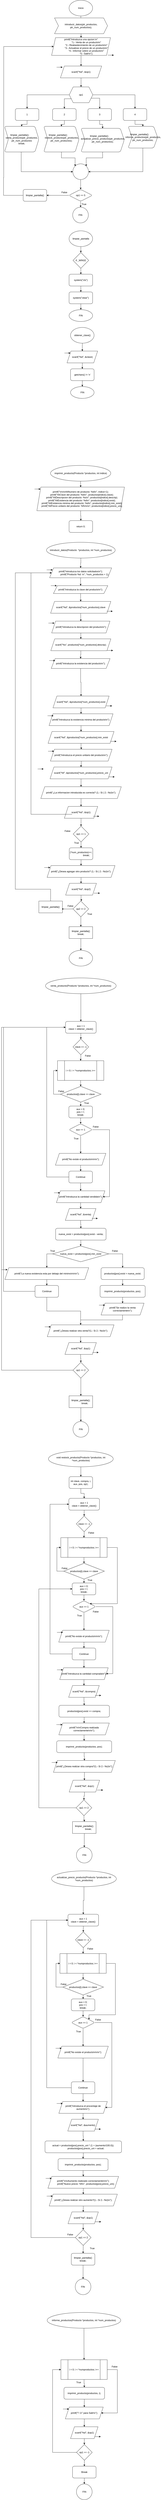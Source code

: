 <mxfile version="26.0.13">
  <diagram name="Page-1" id="6EuT3WrSof2J02qX2gXS">
    <mxGraphModel dx="2171" dy="1131" grid="1" gridSize="10" guides="1" tooltips="1" connect="1" arrows="1" fold="1" page="1" pageScale="1" pageWidth="827" pageHeight="1169" math="0" shadow="0">
      <root>
        <mxCell id="0" />
        <mxCell id="1" parent="0" />
        <mxCell id="XeiNUfeYxTiUjn2S285r-1" style="edgeStyle=orthogonalEdgeStyle;rounded=0;orthogonalLoop=1;jettySize=auto;html=1;" edge="1" parent="1" source="ruOqabPLvEod-Vh73xAu-1" target="ruOqabPLvEod-Vh73xAu-3">
          <mxGeometry relative="1" as="geometry" />
        </mxCell>
        <mxCell id="ruOqabPLvEod-Vh73xAu-1" value="Inicio" style="ellipse;whiteSpace=wrap;html=1;" parent="1" vertex="1">
          <mxGeometry x="354" y="20" width="120" height="80" as="geometry" />
        </mxCell>
        <mxCell id="3Sx2Qex6pyJ97NF9Tx8A-2" style="edgeStyle=orthogonalEdgeStyle;rounded=0;orthogonalLoop=1;jettySize=auto;html=1;" parent="1" source="ruOqabPLvEod-Vh73xAu-3" target="ruOqabPLvEod-Vh73xAu-8" edge="1">
          <mxGeometry relative="1" as="geometry" />
        </mxCell>
        <mxCell id="ruOqabPLvEod-Vh73xAu-3" value="introducir_datos(ptr_productos, ptr_num_productos);" style="whiteSpace=wrap;html=1;shape=step;perimeter=stepPerimeter;fixedSize=1;" parent="1" vertex="1">
          <mxGeometry x="280" y="110" width="270" height="80" as="geometry" />
        </mxCell>
        <mxCell id="_RCZSidMVmDdS2dCk8SO-2" style="edgeStyle=orthogonalEdgeStyle;rounded=0;orthogonalLoop=1;jettySize=auto;html=1;" parent="1" source="ruOqabPLvEod-Vh73xAu-8" target="_RCZSidMVmDdS2dCk8SO-1" edge="1">
          <mxGeometry relative="1" as="geometry" />
        </mxCell>
        <mxCell id="ruOqabPLvEod-Vh73xAu-8" value="&lt;div&gt;printf(&quot;Introduzca una opcion:\n&quot;&lt;/div&gt;&lt;div&gt;&amp;nbsp; &amp;nbsp; &amp;nbsp; &amp;nbsp; &amp;nbsp; &amp;nbsp; &amp;nbsp; &amp;nbsp; &quot;1.- Venta de un producto\n&quot;&lt;/div&gt;&lt;div&gt;&amp;nbsp; &amp;nbsp; &amp;nbsp; &amp;nbsp; &amp;nbsp; &amp;nbsp; &amp;nbsp; &amp;nbsp; &quot;2.- Reabastecimiento de un producto\n&quot;&lt;/div&gt;&lt;div&gt;&amp;nbsp; &amp;nbsp; &amp;nbsp; &amp;nbsp; &amp;nbsp; &amp;nbsp; &amp;nbsp; &amp;nbsp; &quot;3.- Actualizar el precio de un producto\n&quot;&lt;/div&gt;&lt;div&gt;&amp;nbsp; &amp;nbsp; &amp;nbsp; &amp;nbsp; &amp;nbsp; &amp;nbsp; &amp;nbsp; &amp;nbsp; &quot;4.- Informar sobre un producto\n&quot;&lt;/div&gt;&lt;div&gt;&amp;nbsp; &amp;nbsp; &amp;nbsp; &amp;nbsp; &amp;nbsp; &amp;nbsp; &amp;nbsp; &amp;nbsp; &quot;5.- Salir\n&quot;);&lt;/div&gt;" style="shape=parallelogram;perimeter=parallelogramPerimeter;whiteSpace=wrap;html=1;fixedSize=1;align=center;" parent="1" vertex="1">
          <mxGeometry x="265" y="210" width="300" height="90" as="geometry" />
        </mxCell>
        <mxCell id="nYfpYbDwFtSisSZFNhtA-3" style="edgeStyle=orthogonalEdgeStyle;rounded=0;orthogonalLoop=1;jettySize=auto;html=1;entryX=0.5;entryY=0;entryDx=0;entryDy=0;" parent="1" source="nYfpYbDwFtSisSZFNhtA-7" target="nYfpYbDwFtSisSZFNhtA-9" edge="1">
          <mxGeometry relative="1" as="geometry" />
        </mxCell>
        <mxCell id="nYfpYbDwFtSisSZFNhtA-4" style="edgeStyle=orthogonalEdgeStyle;rounded=0;orthogonalLoop=1;jettySize=auto;html=1;exitX=0;exitY=0.75;exitDx=0;exitDy=0;entryX=0.5;entryY=0;entryDx=0;entryDy=0;" parent="1" source="nYfpYbDwFtSisSZFNhtA-7" target="nYfpYbDwFtSisSZFNhtA-15" edge="1">
          <mxGeometry relative="1" as="geometry">
            <Array as="points">
              <mxPoint x="364" y="520" />
              <mxPoint x="330" y="520" />
            </Array>
          </mxGeometry>
        </mxCell>
        <mxCell id="nYfpYbDwFtSisSZFNhtA-5" style="edgeStyle=orthogonalEdgeStyle;rounded=0;orthogonalLoop=1;jettySize=auto;html=1;exitX=1;exitY=0.75;exitDx=0;exitDy=0;entryX=0.5;entryY=0;entryDx=0;entryDy=0;" parent="1" source="nYfpYbDwFtSisSZFNhtA-7" target="nYfpYbDwFtSisSZFNhtA-13" edge="1">
          <mxGeometry relative="1" as="geometry">
            <Array as="points">
              <mxPoint x="510" y="517" />
            </Array>
          </mxGeometry>
        </mxCell>
        <mxCell id="nYfpYbDwFtSisSZFNhtA-6" style="edgeStyle=orthogonalEdgeStyle;rounded=0;orthogonalLoop=1;jettySize=auto;html=1;entryX=0.5;entryY=0;entryDx=0;entryDy=0;" parent="1" source="nYfpYbDwFtSisSZFNhtA-7" target="nYfpYbDwFtSisSZFNhtA-11" edge="1">
          <mxGeometry relative="1" as="geometry" />
        </mxCell>
        <mxCell id="nYfpYbDwFtSisSZFNhtA-7" value="op1" style="shape=hexagon;perimeter=hexagonPerimeter2;whiteSpace=wrap;html=1;fixedSize=1;" parent="1" vertex="1">
          <mxGeometry x="355" y="460" width="120" height="80" as="geometry" />
        </mxCell>
        <mxCell id="nYfpYbDwFtSisSZFNhtA-8" style="edgeStyle=orthogonalEdgeStyle;rounded=0;orthogonalLoop=1;jettySize=auto;html=1;entryX=0.5;entryY=0;entryDx=0;entryDy=0;" parent="1" source="nYfpYbDwFtSisSZFNhtA-9" target="nYfpYbDwFtSisSZFNhtA-16" edge="1">
          <mxGeometry relative="1" as="geometry" />
        </mxCell>
        <mxCell id="nYfpYbDwFtSisSZFNhtA-9" value="1" style="rounded=1;whiteSpace=wrap;html=1;" parent="1" vertex="1">
          <mxGeometry x="80" y="570" width="120" height="60" as="geometry" />
        </mxCell>
        <mxCell id="nYfpYbDwFtSisSZFNhtA-10" style="edgeStyle=orthogonalEdgeStyle;rounded=0;orthogonalLoop=1;jettySize=auto;html=1;entryX=0.5;entryY=0;entryDx=0;entryDy=0;" parent="1" source="nYfpYbDwFtSisSZFNhtA-11" target="nYfpYbDwFtSisSZFNhtA-17" edge="1">
          <mxGeometry relative="1" as="geometry" />
        </mxCell>
        <mxCell id="nYfpYbDwFtSisSZFNhtA-11" value="4" style="rounded=1;whiteSpace=wrap;html=1;" parent="1" vertex="1">
          <mxGeometry x="630" y="570" width="120" height="60" as="geometry" />
        </mxCell>
        <mxCell id="nYfpYbDwFtSisSZFNhtA-12" style="edgeStyle=orthogonalEdgeStyle;rounded=0;orthogonalLoop=1;jettySize=auto;html=1;entryX=0.5;entryY=0;entryDx=0;entryDy=0;" parent="1" source="nYfpYbDwFtSisSZFNhtA-13" target="nYfpYbDwFtSisSZFNhtA-18" edge="1">
          <mxGeometry relative="1" as="geometry" />
        </mxCell>
        <mxCell id="nYfpYbDwFtSisSZFNhtA-13" value="3" style="rounded=1;whiteSpace=wrap;html=1;" parent="1" vertex="1">
          <mxGeometry x="450" y="570" width="120" height="60" as="geometry" />
        </mxCell>
        <mxCell id="nYfpYbDwFtSisSZFNhtA-14" style="edgeStyle=orthogonalEdgeStyle;rounded=0;orthogonalLoop=1;jettySize=auto;html=1;entryX=0.5;entryY=0;entryDx=0;entryDy=0;" parent="1" source="nYfpYbDwFtSisSZFNhtA-15" target="nYfpYbDwFtSisSZFNhtA-19" edge="1">
          <mxGeometry relative="1" as="geometry" />
        </mxCell>
        <mxCell id="nYfpYbDwFtSisSZFNhtA-15" value="2" style="rounded=1;whiteSpace=wrap;html=1;" parent="1" vertex="1">
          <mxGeometry x="270" y="570" width="120" height="60" as="geometry" />
        </mxCell>
        <mxCell id="XeiNUfeYxTiUjn2S285r-4" style="edgeStyle=orthogonalEdgeStyle;rounded=0;orthogonalLoop=1;jettySize=auto;html=1;entryX=0;entryY=0.5;entryDx=0;entryDy=0;" edge="1" parent="1" source="nYfpYbDwFtSisSZFNhtA-16" target="XeiNUfeYxTiUjn2S285r-3">
          <mxGeometry relative="1" as="geometry">
            <Array as="points">
              <mxPoint x="110" y="890" />
            </Array>
          </mxGeometry>
        </mxCell>
        <mxCell id="nYfpYbDwFtSisSZFNhtA-16" value="&lt;div&gt;limpiar_pantalla(); &amp;nbsp; &amp;nbsp; &amp;nbsp; venta_producto(ptr_productos, ptr_num_productos&lt;/div&gt;&lt;div&gt;break;&lt;/div&gt;" style="rounded=1;whiteSpace=wrap;html=1;shape=step;perimeter=stepPerimeter;fixedSize=1;" parent="1" vertex="1">
          <mxGeometry x="25" y="660" width="175" height="130" as="geometry" />
        </mxCell>
        <mxCell id="XeiNUfeYxTiUjn2S285r-7" style="edgeStyle=orthogonalEdgeStyle;rounded=0;orthogonalLoop=1;jettySize=auto;html=1;entryX=1;entryY=0.5;entryDx=0;entryDy=0;" edge="1" parent="1" source="nYfpYbDwFtSisSZFNhtA-17" target="XeiNUfeYxTiUjn2S285r-3">
          <mxGeometry relative="1" as="geometry">
            <Array as="points">
              <mxPoint x="730" y="890" />
            </Array>
          </mxGeometry>
        </mxCell>
        <mxCell id="nYfpYbDwFtSisSZFNhtA-17" value="&lt;div&gt;limpiar_pantalla(); &amp;nbsp; &amp;nbsp; &amp;nbsp; &amp;nbsp; &amp;nbsp; &amp;nbsp;informe_productos(ptr_productos, ptr_num_productos;&lt;/div&gt;" style="rounded=1;whiteSpace=wrap;html=1;shape=step;perimeter=stepPerimeter;fixedSize=1;" parent="1" vertex="1">
          <mxGeometry x="655" y="660" width="150" height="110" as="geometry" />
        </mxCell>
        <mxCell id="XeiNUfeYxTiUjn2S285r-8" style="edgeStyle=orthogonalEdgeStyle;rounded=0;orthogonalLoop=1;jettySize=auto;html=1;entryX=1;entryY=0;entryDx=0;entryDy=0;" edge="1" parent="1" source="nYfpYbDwFtSisSZFNhtA-18" target="XeiNUfeYxTiUjn2S285r-3">
          <mxGeometry relative="1" as="geometry">
            <mxPoint x="480" y="840" as="targetPoint" />
          </mxGeometry>
        </mxCell>
        <mxCell id="nYfpYbDwFtSisSZFNhtA-18" value="&lt;div&gt;limpiar_pantalla(); &amp;nbsp; &amp;nbsp; &amp;nbsp; &amp;nbsp; &amp;nbsp; &amp;nbsp;actualizar_precio_producto(ptr_productos, ptr_num_productos);&lt;/div&gt;&lt;div&gt;&amp;nbsp; &amp;nbsp;&amp;nbsp;&lt;/div&gt;" style="rounded=1;whiteSpace=wrap;html=1;shape=step;perimeter=stepPerimeter;fixedSize=1;" parent="1" vertex="1">
          <mxGeometry x="415" y="670" width="220" height="120" as="geometry" />
        </mxCell>
        <mxCell id="XeiNUfeYxTiUjn2S285r-5" style="edgeStyle=orthogonalEdgeStyle;rounded=0;orthogonalLoop=1;jettySize=auto;html=1;entryX=0;entryY=0;entryDx=0;entryDy=0;" edge="1" parent="1" source="nYfpYbDwFtSisSZFNhtA-19" target="XeiNUfeYxTiUjn2S285r-3">
          <mxGeometry relative="1" as="geometry" />
        </mxCell>
        <mxCell id="nYfpYbDwFtSisSZFNhtA-19" value="&lt;div&gt;limpiar_pantalla(); &amp;nbsp; &amp;nbsp; &amp;nbsp; &amp;nbsp; &amp;nbsp; &amp;nbsp;restock_producto(ptr_productos, ptr_num_productos);&lt;/div&gt;&lt;div&gt;&amp;nbsp; &amp;nbsp; &amp;nbsp; &amp;nbsp; &amp;nbsp; &amp;nbsp;&amp;nbsp;&lt;/div&gt;" style="rounded=1;whiteSpace=wrap;html=1;shape=step;perimeter=stepPerimeter;fixedSize=1;" parent="1" vertex="1">
          <mxGeometry x="225" y="660" width="180" height="130" as="geometry" />
        </mxCell>
        <mxCell id="_RCZSidMVmDdS2dCk8SO-3" style="edgeStyle=orthogonalEdgeStyle;rounded=0;orthogonalLoop=1;jettySize=auto;html=1;" parent="1" source="_RCZSidMVmDdS2dCk8SO-1" target="nYfpYbDwFtSisSZFNhtA-7" edge="1">
          <mxGeometry relative="1" as="geometry" />
        </mxCell>
        <mxCell id="_RCZSidMVmDdS2dCk8SO-1" value="scanf(&quot;%d&quot;, &amp;amp;op1)" style="shape=parallelogram;perimeter=parallelogramPerimeter;whiteSpace=wrap;html=1;fixedSize=1;" parent="1" vertex="1">
          <mxGeometry x="310" y="354" width="210" height="60" as="geometry" />
        </mxCell>
        <mxCell id="_RCZSidMVmDdS2dCk8SO-104" value="" style="edgeStyle=orthogonalEdgeStyle;rounded=0;orthogonalLoop=1;jettySize=auto;html=1;exitX=0;exitY=0.5;exitDx=0;exitDy=0;" parent="1" source="_RCZSidMVmDdS2dCk8SO-4" target="_RCZSidMVmDdS2dCk8SO-103" edge="1">
          <mxGeometry relative="1" as="geometry">
            <Array as="points" />
          </mxGeometry>
        </mxCell>
        <mxCell id="XeiNUfeYxTiUjn2S285r-2" style="edgeStyle=orthogonalEdgeStyle;rounded=0;orthogonalLoop=1;jettySize=auto;html=1;" edge="1" parent="1" source="_RCZSidMVmDdS2dCk8SO-4" target="_RCZSidMVmDdS2dCk8SO-98">
          <mxGeometry relative="1" as="geometry" />
        </mxCell>
        <mxCell id="_RCZSidMVmDdS2dCk8SO-4" value="op1 == 5" style="rounded=1;whiteSpace=wrap;html=1;shape=rhombus;perimeter=rhombusPerimeter;" parent="1" vertex="1">
          <mxGeometry x="353" y="980" width="120" height="60" as="geometry" />
        </mxCell>
        <mxCell id="_RCZSidMVmDdS2dCk8SO-13" style="edgeStyle=orthogonalEdgeStyle;rounded=0;orthogonalLoop=1;jettySize=auto;html=1;" parent="1" source="_RCZSidMVmDdS2dCk8SO-9" target="_RCZSidMVmDdS2dCk8SO-10" edge="1">
          <mxGeometry relative="1" as="geometry" />
        </mxCell>
        <mxCell id="_RCZSidMVmDdS2dCk8SO-9" value="limpiar_pantalla" style="ellipse;whiteSpace=wrap;html=1;" parent="1" vertex="1">
          <mxGeometry x="354" y="1190" width="120" height="80" as="geometry" />
        </mxCell>
        <mxCell id="_RCZSidMVmDdS2dCk8SO-14" style="edgeStyle=orthogonalEdgeStyle;rounded=0;orthogonalLoop=1;jettySize=auto;html=1;" parent="1" source="_RCZSidMVmDdS2dCk8SO-10" target="_RCZSidMVmDdS2dCk8SO-11" edge="1">
          <mxGeometry relative="1" as="geometry" />
        </mxCell>
        <mxCell id="_RCZSidMVmDdS2dCk8SO-10" value="if _WIN32" style="rhombus;whiteSpace=wrap;html=1;" parent="1" vertex="1">
          <mxGeometry x="374" y="1300" width="80" height="80" as="geometry" />
        </mxCell>
        <mxCell id="_RCZSidMVmDdS2dCk8SO-15" style="edgeStyle=orthogonalEdgeStyle;rounded=0;orthogonalLoop=1;jettySize=auto;html=1;" parent="1" source="_RCZSidMVmDdS2dCk8SO-11" target="_RCZSidMVmDdS2dCk8SO-12" edge="1">
          <mxGeometry relative="1" as="geometry" />
        </mxCell>
        <mxCell id="_RCZSidMVmDdS2dCk8SO-11" value="system(&quot;cls&quot;)" style="rounded=1;whiteSpace=wrap;html=1;" parent="1" vertex="1">
          <mxGeometry x="354" y="1410" width="120" height="60" as="geometry" />
        </mxCell>
        <mxCell id="_RCZSidMVmDdS2dCk8SO-17" style="edgeStyle=orthogonalEdgeStyle;rounded=0;orthogonalLoop=1;jettySize=auto;html=1;" parent="1" source="_RCZSidMVmDdS2dCk8SO-12" target="_RCZSidMVmDdS2dCk8SO-16" edge="1">
          <mxGeometry relative="1" as="geometry" />
        </mxCell>
        <mxCell id="_RCZSidMVmDdS2dCk8SO-12" value="system(&quot;clear&quot;)" style="rounded=1;whiteSpace=wrap;html=1;" parent="1" vertex="1">
          <mxGeometry x="354" y="1500" width="120" height="60" as="geometry" />
        </mxCell>
        <mxCell id="_RCZSidMVmDdS2dCk8SO-16" value="FIN" style="rounded=1;whiteSpace=wrap;html=1;shape=ellipse;perimeter=ellipsePerimeter;" parent="1" vertex="1">
          <mxGeometry x="354" y="1590" width="120" height="60" as="geometry" />
        </mxCell>
        <mxCell id="XeiNUfeYxTiUjn2S285r-10" style="edgeStyle=orthogonalEdgeStyle;rounded=0;orthogonalLoop=1;jettySize=auto;html=1;" edge="1" parent="1" source="_RCZSidMVmDdS2dCk8SO-18" target="_RCZSidMVmDdS2dCk8SO-19">
          <mxGeometry relative="1" as="geometry" />
        </mxCell>
        <mxCell id="_RCZSidMVmDdS2dCk8SO-18" value="obtener_clave()" style="ellipse;whiteSpace=wrap;html=1;" parent="1" vertex="1">
          <mxGeometry x="361.5" y="1680" width="120" height="80" as="geometry" />
        </mxCell>
        <mxCell id="_RCZSidMVmDdS2dCk8SO-23" style="edgeStyle=orthogonalEdgeStyle;rounded=0;orthogonalLoop=1;jettySize=auto;html=1;" parent="1" source="_RCZSidMVmDdS2dCk8SO-19" target="_RCZSidMVmDdS2dCk8SO-20" edge="1">
          <mxGeometry relative="1" as="geometry" />
        </mxCell>
        <mxCell id="_RCZSidMVmDdS2dCk8SO-19" value="scanf(&quot;%d&quot;, &amp;amp;clave)" style="shape=parallelogram;perimeter=parallelogramPerimeter;whiteSpace=wrap;html=1;fixedSize=1;" parent="1" vertex="1">
          <mxGeometry x="343.5" y="1800" width="156" height="60" as="geometry" />
        </mxCell>
        <mxCell id="_RCZSidMVmDdS2dCk8SO-27" style="edgeStyle=orthogonalEdgeStyle;rounded=0;orthogonalLoop=1;jettySize=auto;html=1;" parent="1" source="_RCZSidMVmDdS2dCk8SO-20" target="_RCZSidMVmDdS2dCk8SO-26" edge="1">
          <mxGeometry relative="1" as="geometry" />
        </mxCell>
        <mxCell id="_RCZSidMVmDdS2dCk8SO-20" value="getchars() != &#39;n&#39;" style="shape=label;whiteSpace=wrap;html=1;fixedSize=1;rounded=1;" parent="1" vertex="1">
          <mxGeometry x="361.5" y="1890" width="120" height="60" as="geometry" />
        </mxCell>
        <mxCell id="_RCZSidMVmDdS2dCk8SO-26" value="FIN" style="rounded=1;whiteSpace=wrap;html=1;shape=ellipse;perimeter=ellipsePerimeter;" parent="1" vertex="1">
          <mxGeometry x="361.5" y="1980" width="120" height="60" as="geometry" />
        </mxCell>
        <mxCell id="_RCZSidMVmDdS2dCk8SO-30" style="edgeStyle=orthogonalEdgeStyle;rounded=0;orthogonalLoop=1;jettySize=auto;html=1;" parent="1" source="_RCZSidMVmDdS2dCk8SO-28" target="_RCZSidMVmDdS2dCk8SO-29" edge="1">
          <mxGeometry relative="1" as="geometry" />
        </mxCell>
        <mxCell id="_RCZSidMVmDdS2dCk8SO-28" value="imprimir_producto(Producto *productos, int indice)" style="ellipse;whiteSpace=wrap;html=1;" parent="1" vertex="1">
          <mxGeometry x="259.5" y="2380" width="307" height="80" as="geometry" />
        </mxCell>
        <mxCell id="_RCZSidMVmDdS2dCk8SO-33" style="edgeStyle=orthogonalEdgeStyle;rounded=0;orthogonalLoop=1;jettySize=auto;html=1;" parent="1" source="_RCZSidMVmDdS2dCk8SO-29" target="_RCZSidMVmDdS2dCk8SO-32" edge="1">
          <mxGeometry relative="1" as="geometry" />
        </mxCell>
        <mxCell id="_RCZSidMVmDdS2dCk8SO-29" value="&lt;div&gt;printf(&quot;\n\n\n\t\tNumero de producto: %d\n&quot;, indice+1);&lt;/div&gt;&lt;div&gt;&amp;nbsp; &amp;nbsp; printf(&quot;\t\tClave del producto: %d\n&quot;, productos[indice].clave);&lt;/div&gt;&lt;div&gt;&amp;nbsp; &amp;nbsp; printf(&quot;\t\tDescripcion del producto: %s\n&quot;, productos[indice].descrip);&lt;/div&gt;&lt;div&gt;&amp;nbsp; &amp;nbsp; printf(&quot;\t\tExistencia del producto: %d\n&quot;, productos[indice].exist);&lt;/div&gt;&lt;div&gt;&amp;nbsp; &amp;nbsp; printf(&quot;\t\tExistencia minima del producto: %d\n&quot;, productos[indice].min_exist);&lt;/div&gt;&lt;div&gt;&amp;nbsp; &amp;nbsp; printf(&quot;\t\tPrecio unitario del producto: %f\n\n\n&quot;, productos[indice].precio_uni);&lt;/div&gt;" style="shape=parallelogram;perimeter=parallelogramPerimeter;whiteSpace=wrap;html=1;fixedSize=1;" parent="1" vertex="1">
          <mxGeometry x="190" y="2490" width="446" height="120" as="geometry" />
        </mxCell>
        <mxCell id="_RCZSidMVmDdS2dCk8SO-32" value="return 0;" style="rounded=1;whiteSpace=wrap;html=1;" parent="1" vertex="1">
          <mxGeometry x="354" y="2660" width="120" height="60" as="geometry" />
        </mxCell>
        <mxCell id="XeiNUfeYxTiUjn2S285r-11" style="edgeStyle=orthogonalEdgeStyle;rounded=0;orthogonalLoop=1;jettySize=auto;html=1;entryX=0.5;entryY=0;entryDx=0;entryDy=0;" edge="1" parent="1" source="_RCZSidMVmDdS2dCk8SO-34" target="_RCZSidMVmDdS2dCk8SO-41">
          <mxGeometry relative="1" as="geometry" />
        </mxCell>
        <mxCell id="_RCZSidMVmDdS2dCk8SO-34" value="introducir_datos(Producto &amp;nbsp;*productos, int *num_productos)" style="ellipse;whiteSpace=wrap;html=1;" parent="1" vertex="1">
          <mxGeometry x="239" y="2770" width="350" height="80" as="geometry" />
        </mxCell>
        <mxCell id="_RCZSidMVmDdS2dCk8SO-49" style="edgeStyle=orthogonalEdgeStyle;rounded=0;orthogonalLoop=1;jettySize=auto;html=1;entryX=0.5;entryY=0;entryDx=0;entryDy=0;" parent="1" source="_RCZSidMVmDdS2dCk8SO-41" target="_RCZSidMVmDdS2dCk8SO-42" edge="1">
          <mxGeometry relative="1" as="geometry" />
        </mxCell>
        <mxCell id="_RCZSidMVmDdS2dCk8SO-41" value="&lt;div&gt;printf(&quot;Introduzca los datos solicitados\n&quot;);&lt;/div&gt;&lt;div&gt;&amp;nbsp; &amp;nbsp; &amp;nbsp; &amp;nbsp; &amp;nbsp; &amp;nbsp; printf(&quot;Producto %d: \n&quot;, *num_productos + 1);&lt;/div&gt;" style="shape=parallelogram;perimeter=parallelogramPerimeter;whiteSpace=wrap;html=1;fixedSize=1;" parent="1" vertex="1">
          <mxGeometry x="254.91" y="2900" width="316" height="50" as="geometry" />
        </mxCell>
        <mxCell id="_RCZSidMVmDdS2dCk8SO-50" style="edgeStyle=orthogonalEdgeStyle;rounded=0;orthogonalLoop=1;jettySize=auto;html=1;" parent="1" source="_RCZSidMVmDdS2dCk8SO-42" target="_RCZSidMVmDdS2dCk8SO-43" edge="1">
          <mxGeometry relative="1" as="geometry" />
        </mxCell>
        <mxCell id="_RCZSidMVmDdS2dCk8SO-42" value="printf(&quot;Introduzca la clave del producto\n&quot;);" style="shape=parallelogram;perimeter=parallelogramPerimeter;whiteSpace=wrap;html=1;fixedSize=1;" parent="1" vertex="1">
          <mxGeometry x="274.41" y="2990" width="277" height="40" as="geometry" />
        </mxCell>
        <mxCell id="_RCZSidMVmDdS2dCk8SO-51" style="edgeStyle=orthogonalEdgeStyle;rounded=0;orthogonalLoop=1;jettySize=auto;html=1;entryX=0.5;entryY=0;entryDx=0;entryDy=0;" parent="1" source="_RCZSidMVmDdS2dCk8SO-43" target="_RCZSidMVmDdS2dCk8SO-44" edge="1">
          <mxGeometry relative="1" as="geometry" />
        </mxCell>
        <mxCell id="_RCZSidMVmDdS2dCk8SO-43" value="scanf(&quot;%d&quot;, &amp;amp;productos[*num_productos].clave" style="shape=parallelogram;perimeter=parallelogramPerimeter;whiteSpace=wrap;html=1;fixedSize=1;" parent="1" vertex="1">
          <mxGeometry x="259.91" y="3070" width="307" height="60" as="geometry" />
        </mxCell>
        <mxCell id="_RCZSidMVmDdS2dCk8SO-46" style="edgeStyle=orthogonalEdgeStyle;rounded=0;orthogonalLoop=1;jettySize=auto;html=1;" parent="1" source="_RCZSidMVmDdS2dCk8SO-44" target="_RCZSidMVmDdS2dCk8SO-45" edge="1">
          <mxGeometry relative="1" as="geometry" />
        </mxCell>
        <mxCell id="_RCZSidMVmDdS2dCk8SO-44" value="&amp;nbsp;printf(&quot;Introduzca la descripcion del producto\n&quot;);" style="shape=parallelogram;perimeter=parallelogramPerimeter;whiteSpace=wrap;html=1;fixedSize=1;" parent="1" vertex="1">
          <mxGeometry x="265.41" y="3170" width="297" height="60" as="geometry" />
        </mxCell>
        <mxCell id="_RCZSidMVmDdS2dCk8SO-54" style="edgeStyle=orthogonalEdgeStyle;rounded=0;orthogonalLoop=1;jettySize=auto;html=1;entryX=0.5;entryY=0;entryDx=0;entryDy=0;" parent="1" source="_RCZSidMVmDdS2dCk8SO-45" target="_RCZSidMVmDdS2dCk8SO-47" edge="1">
          <mxGeometry relative="1" as="geometry" />
        </mxCell>
        <mxCell id="_RCZSidMVmDdS2dCk8SO-45" value="scanf(&quot;%s&quot;, productos[*num_productos].descrip);" style="shape=parallelogram;perimeter=parallelogramPerimeter;whiteSpace=wrap;html=1;fixedSize=1;" parent="1" vertex="1">
          <mxGeometry x="260.91" y="3260" width="306" height="60" as="geometry" />
        </mxCell>
        <mxCell id="_RCZSidMVmDdS2dCk8SO-55" style="edgeStyle=orthogonalEdgeStyle;rounded=0;orthogonalLoop=1;jettySize=auto;html=1;" parent="1" source="_RCZSidMVmDdS2dCk8SO-47" target="_RCZSidMVmDdS2dCk8SO-48" edge="1">
          <mxGeometry relative="1" as="geometry" />
        </mxCell>
        <mxCell id="_RCZSidMVmDdS2dCk8SO-47" value="printf(&quot;Introduzca la existencia del producto\n&quot;);" style="shape=parallelogram;perimeter=parallelogramPerimeter;whiteSpace=wrap;html=1;fixedSize=1;" parent="1" vertex="1">
          <mxGeometry x="262.91" y="3360" width="300" height="50" as="geometry" />
        </mxCell>
        <mxCell id="_RCZSidMVmDdS2dCk8SO-71" style="edgeStyle=orthogonalEdgeStyle;rounded=0;orthogonalLoop=1;jettySize=auto;html=1;" parent="1" source="_RCZSidMVmDdS2dCk8SO-48" target="_RCZSidMVmDdS2dCk8SO-56" edge="1">
          <mxGeometry relative="1" as="geometry" />
        </mxCell>
        <mxCell id="_RCZSidMVmDdS2dCk8SO-48" value="scanf(&quot;%d&quot;, &amp;amp;productos[*num_productos].exist" style="shape=parallelogram;perimeter=parallelogramPerimeter;whiteSpace=wrap;html=1;fixedSize=1;" parent="1" vertex="1">
          <mxGeometry x="272" y="3550" width="286" height="60" as="geometry" />
        </mxCell>
        <mxCell id="_RCZSidMVmDdS2dCk8SO-73" style="edgeStyle=orthogonalEdgeStyle;rounded=0;orthogonalLoop=1;jettySize=auto;html=1;" parent="1" source="_RCZSidMVmDdS2dCk8SO-56" target="_RCZSidMVmDdS2dCk8SO-57" edge="1">
          <mxGeometry relative="1" as="geometry" />
        </mxCell>
        <mxCell id="_RCZSidMVmDdS2dCk8SO-56" value="printf(&quot;Introduzca la existencia minima del producto\n&quot;);" style="shape=parallelogram;perimeter=parallelogramPerimeter;whiteSpace=wrap;html=1;fixedSize=1;" parent="1" vertex="1">
          <mxGeometry x="252" y="3640" width="326" height="60" as="geometry" />
        </mxCell>
        <mxCell id="_RCZSidMVmDdS2dCk8SO-74" style="edgeStyle=orthogonalEdgeStyle;rounded=0;orthogonalLoop=1;jettySize=auto;html=1;" parent="1" source="_RCZSidMVmDdS2dCk8SO-57" target="_RCZSidMVmDdS2dCk8SO-58" edge="1">
          <mxGeometry relative="1" as="geometry" />
        </mxCell>
        <mxCell id="_RCZSidMVmDdS2dCk8SO-57" value="scanf(&quot;%d&quot;, &amp;amp;productos[*num_productos].min_exist" style="shape=parallelogram;perimeter=parallelogramPerimeter;whiteSpace=wrap;html=1;fixedSize=1;" parent="1" vertex="1">
          <mxGeometry x="247" y="3730" width="336" height="60" as="geometry" />
        </mxCell>
        <mxCell id="_RCZSidMVmDdS2dCk8SO-70" style="edgeStyle=orthogonalEdgeStyle;rounded=0;orthogonalLoop=1;jettySize=auto;html=1;" parent="1" source="_RCZSidMVmDdS2dCk8SO-58" target="_RCZSidMVmDdS2dCk8SO-59" edge="1">
          <mxGeometry relative="1" as="geometry" />
        </mxCell>
        <mxCell id="_RCZSidMVmDdS2dCk8SO-58" value="printf(&quot;Introduzca el precio unitario del producto\n&quot;);" style="shape=parallelogram;perimeter=parallelogramPerimeter;whiteSpace=wrap;html=1;fixedSize=1;" parent="1" vertex="1">
          <mxGeometry x="259" y="3820" width="314" height="60" as="geometry" />
        </mxCell>
        <mxCell id="_RCZSidMVmDdS2dCk8SO-69" style="edgeStyle=orthogonalEdgeStyle;rounded=0;orthogonalLoop=1;jettySize=auto;html=1;" parent="1" source="_RCZSidMVmDdS2dCk8SO-59" target="_RCZSidMVmDdS2dCk8SO-60" edge="1">
          <mxGeometry relative="1" as="geometry" />
        </mxCell>
        <mxCell id="_RCZSidMVmDdS2dCk8SO-59" value="scanf(&quot;%f&quot;, &amp;amp;productos[*num_productos].precio_uni" style="shape=parallelogram;perimeter=parallelogramPerimeter;whiteSpace=wrap;html=1;fixedSize=1;" parent="1" vertex="1">
          <mxGeometry x="257" y="3910" width="316" height="60" as="geometry" />
        </mxCell>
        <mxCell id="_RCZSidMVmDdS2dCk8SO-68" style="edgeStyle=orthogonalEdgeStyle;rounded=0;orthogonalLoop=1;jettySize=auto;html=1;" parent="1" source="_RCZSidMVmDdS2dCk8SO-60" target="_RCZSidMVmDdS2dCk8SO-61" edge="1">
          <mxGeometry relative="1" as="geometry" />
        </mxCell>
        <mxCell id="_RCZSidMVmDdS2dCk8SO-60" value="printf(&quot;¿La informacion introducida es correcta? (1.- Si | 2.- No)\n&quot;);" style="shape=parallelogram;perimeter=parallelogramPerimeter;whiteSpace=wrap;html=1;fixedSize=1;" parent="1" vertex="1">
          <mxGeometry x="210" y="4010" width="410" height="60" as="geometry" />
        </mxCell>
        <mxCell id="_RCZSidMVmDdS2dCk8SO-67" style="edgeStyle=orthogonalEdgeStyle;rounded=0;orthogonalLoop=1;jettySize=auto;html=1;entryX=0.5;entryY=0;entryDx=0;entryDy=0;" parent="1" source="_RCZSidMVmDdS2dCk8SO-61" target="_RCZSidMVmDdS2dCk8SO-62" edge="1">
          <mxGeometry relative="1" as="geometry" />
        </mxCell>
        <mxCell id="_RCZSidMVmDdS2dCk8SO-61" value="scanf(&quot;%d&quot;, &amp;amp;op1)" style="shape=parallelogram;perimeter=parallelogramPerimeter;whiteSpace=wrap;html=1;fixedSize=1;" parent="1" vertex="1">
          <mxGeometry x="330" y="4110" width="170" height="60" as="geometry" />
        </mxCell>
        <mxCell id="_RCZSidMVmDdS2dCk8SO-65" style="edgeStyle=orthogonalEdgeStyle;rounded=0;orthogonalLoop=1;jettySize=auto;html=1;" parent="1" source="_RCZSidMVmDdS2dCk8SO-62" target="_RCZSidMVmDdS2dCk8SO-64" edge="1">
          <mxGeometry relative="1" as="geometry" />
        </mxCell>
        <mxCell id="_RCZSidMVmDdS2dCk8SO-62" value="op1 == 1" style="rhombus;whiteSpace=wrap;html=1;" parent="1" vertex="1">
          <mxGeometry x="375" y="4210" width="80" height="80" as="geometry" />
        </mxCell>
        <mxCell id="_RCZSidMVmDdS2dCk8SO-75" style="edgeStyle=orthogonalEdgeStyle;rounded=0;orthogonalLoop=1;jettySize=auto;html=1;entryX=0;entryY=0.5;entryDx=0;entryDy=0;" parent="1" target="_RCZSidMVmDdS2dCk8SO-41" edge="1">
          <mxGeometry relative="1" as="geometry">
            <mxPoint x="119.91" y="3210" as="targetPoint" />
            <mxPoint x="369.91" y="4150" as="sourcePoint" />
            <Array as="points">
              <mxPoint x="159.91" y="4150" />
              <mxPoint x="159.91" y="2925" />
            </Array>
          </mxGeometry>
        </mxCell>
        <mxCell id="_RCZSidMVmDdS2dCk8SO-87" style="edgeStyle=orthogonalEdgeStyle;rounded=0;orthogonalLoop=1;jettySize=auto;html=1;" parent="1" source="_RCZSidMVmDdS2dCk8SO-64" target="_RCZSidMVmDdS2dCk8SO-80" edge="1">
          <mxGeometry relative="1" as="geometry" />
        </mxCell>
        <mxCell id="_RCZSidMVmDdS2dCk8SO-64" value="&lt;div&gt;(*num_productos)++;&lt;/div&gt;&lt;div&gt;&amp;nbsp; &amp;nbsp; &amp;nbsp; &amp;nbsp; &amp;nbsp; &amp;nbsp; &amp;nbsp; &amp;nbsp; break;&lt;/div&gt;" style="rounded=1;whiteSpace=wrap;html=1;" parent="1" vertex="1">
          <mxGeometry x="355" y="4320" width="120" height="60" as="geometry" />
        </mxCell>
        <mxCell id="_RCZSidMVmDdS2dCk8SO-77" value="True" style="text;html=1;align=center;verticalAlign=middle;whiteSpace=wrap;rounded=0;" parent="1" vertex="1">
          <mxGeometry x="362" y="4280" width="60" height="30" as="geometry" />
        </mxCell>
        <mxCell id="_RCZSidMVmDdS2dCk8SO-79" value="False" style="text;html=1;align=center;verticalAlign=middle;whiteSpace=wrap;rounded=0;" parent="1" vertex="1">
          <mxGeometry x="316" y="4220" width="60" height="30" as="geometry" />
        </mxCell>
        <mxCell id="_RCZSidMVmDdS2dCk8SO-88" style="edgeStyle=orthogonalEdgeStyle;rounded=0;orthogonalLoop=1;jettySize=auto;html=1;" parent="1" source="_RCZSidMVmDdS2dCk8SO-80" target="_RCZSidMVmDdS2dCk8SO-81" edge="1">
          <mxGeometry relative="1" as="geometry" />
        </mxCell>
        <mxCell id="_RCZSidMVmDdS2dCk8SO-80" value="printf(&quot;¿Desea agregar otro producto? (1.- Si | 2.- No)\n&quot;);" style="shape=parallelogram;perimeter=parallelogramPerimeter;whiteSpace=wrap;html=1;fixedSize=1;" parent="1" vertex="1">
          <mxGeometry x="242" y="4410" width="346" height="60" as="geometry" />
        </mxCell>
        <mxCell id="_RCZSidMVmDdS2dCk8SO-86" style="edgeStyle=orthogonalEdgeStyle;rounded=0;orthogonalLoop=1;jettySize=auto;html=1;" parent="1" source="_RCZSidMVmDdS2dCk8SO-81" edge="1">
          <mxGeometry relative="1" as="geometry">
            <mxPoint x="416.091" y="4590.091" as="targetPoint" />
          </mxGeometry>
        </mxCell>
        <mxCell id="_RCZSidMVmDdS2dCk8SO-81" value="scanf(&quot;%d&quot;, &amp;amp;op2)" style="shape=parallelogram;perimeter=parallelogramPerimeter;whiteSpace=wrap;html=1;fixedSize=1;" parent="1" vertex="1">
          <mxGeometry x="336.5" y="4500" width="157" height="60" as="geometry" />
        </mxCell>
        <mxCell id="_RCZSidMVmDdS2dCk8SO-84" value="" style="edgeStyle=orthogonalEdgeStyle;rounded=0;orthogonalLoop=1;jettySize=auto;html=1;" parent="1" edge="1">
          <mxGeometry relative="1" as="geometry">
            <mxPoint x="376" y="4630" as="sourcePoint" />
            <mxPoint x="316.0" y="4630.091" as="targetPoint" />
          </mxGeometry>
        </mxCell>
        <mxCell id="_RCZSidMVmDdS2dCk8SO-92" value="" style="edgeStyle=orthogonalEdgeStyle;rounded=0;orthogonalLoop=1;jettySize=auto;html=1;" parent="1" source="_RCZSidMVmDdS2dCk8SO-82" target="_RCZSidMVmDdS2dCk8SO-91" edge="1">
          <mxGeometry relative="1" as="geometry" />
        </mxCell>
        <mxCell id="_RCZSidMVmDdS2dCk8SO-82" value="op2 == 2" style="rhombus;whiteSpace=wrap;html=1;" parent="1" vertex="1">
          <mxGeometry x="374" y="4590" width="80" height="80" as="geometry" />
        </mxCell>
        <mxCell id="_RCZSidMVmDdS2dCk8SO-85" style="edgeStyle=orthogonalEdgeStyle;rounded=0;orthogonalLoop=1;jettySize=auto;html=1;" parent="1" source="_RCZSidMVmDdS2dCk8SO-83" target="_RCZSidMVmDdS2dCk8SO-41" edge="1">
          <mxGeometry relative="1" as="geometry">
            <Array as="points">
              <mxPoint x="79.91" y="4530" />
              <mxPoint x="79.91" y="2925" />
            </Array>
          </mxGeometry>
        </mxCell>
        <mxCell id="_RCZSidMVmDdS2dCk8SO-83" value="limpiar_pantalla()" style="whiteSpace=wrap;html=1;" parent="1" vertex="1">
          <mxGeometry x="200" y="4590" width="120" height="60" as="geometry" />
        </mxCell>
        <mxCell id="_RCZSidMVmDdS2dCk8SO-89" value="False" style="text;html=1;align=center;verticalAlign=middle;whiteSpace=wrap;rounded=0;" parent="1" vertex="1">
          <mxGeometry x="331" y="4600" width="60" height="30" as="geometry" />
        </mxCell>
        <mxCell id="_RCZSidMVmDdS2dCk8SO-108" style="edgeStyle=orthogonalEdgeStyle;rounded=0;orthogonalLoop=1;jettySize=auto;html=1;entryX=0.5;entryY=0;entryDx=0;entryDy=0;" parent="1" source="_RCZSidMVmDdS2dCk8SO-91" target="_RCZSidMVmDdS2dCk8SO-107" edge="1">
          <mxGeometry relative="1" as="geometry" />
        </mxCell>
        <mxCell id="_RCZSidMVmDdS2dCk8SO-91" value="limpiar_pantalla()&lt;div&gt;break;&lt;/div&gt;" style="whiteSpace=wrap;html=1;" parent="1" vertex="1">
          <mxGeometry x="354" y="4720" width="120" height="60" as="geometry" />
        </mxCell>
        <mxCell id="_RCZSidMVmDdS2dCk8SO-98" value="FIN" style="ellipse;whiteSpace=wrap;html=1;rounded=1;" parent="1" vertex="1">
          <mxGeometry x="372.37" y="1070" width="80" height="80" as="geometry" />
        </mxCell>
        <mxCell id="_RCZSidMVmDdS2dCk8SO-100" value="True" style="text;html=1;align=center;verticalAlign=middle;whiteSpace=wrap;rounded=0;" parent="1" vertex="1">
          <mxGeometry x="400" y="1040" width="60" height="30" as="geometry" />
        </mxCell>
        <mxCell id="_RCZSidMVmDdS2dCk8SO-106" style="edgeStyle=orthogonalEdgeStyle;rounded=0;orthogonalLoop=1;jettySize=auto;html=1;entryX=0;entryY=0.5;entryDx=0;entryDy=0;exitX=0;exitY=0.5;exitDx=0;exitDy=0;" parent="1" source="_RCZSidMVmDdS2dCk8SO-103" target="ruOqabPLvEod-Vh73xAu-8" edge="1">
          <mxGeometry relative="1" as="geometry">
            <Array as="points">
              <mxPoint x="20" y="1010" />
              <mxPoint x="20" y="920" />
              <mxPoint x="21" y="920" />
              <mxPoint x="21" y="255" />
            </Array>
          </mxGeometry>
        </mxCell>
        <mxCell id="_RCZSidMVmDdS2dCk8SO-103" value="limpiar_pantalla()" style="whiteSpace=wrap;html=1;rounded=1;" parent="1" vertex="1">
          <mxGeometry x="120" y="980" width="120" height="60" as="geometry" />
        </mxCell>
        <mxCell id="_RCZSidMVmDdS2dCk8SO-105" value="False" style="text;html=1;align=center;verticalAlign=middle;whiteSpace=wrap;rounded=0;" parent="1" vertex="1">
          <mxGeometry x="300" y="980" width="60" height="30" as="geometry" />
        </mxCell>
        <mxCell id="_RCZSidMVmDdS2dCk8SO-107" value="FIN" style="ellipse;whiteSpace=wrap;html=1;" parent="1" vertex="1">
          <mxGeometry x="354" y="4840" width="120" height="80" as="geometry" />
        </mxCell>
        <mxCell id="XeiNUfeYxTiUjn2S285r-13" style="edgeStyle=orthogonalEdgeStyle;rounded=0;orthogonalLoop=1;jettySize=auto;html=1;entryX=0.5;entryY=0;entryDx=0;entryDy=0;" edge="1" parent="1" source="_RCZSidMVmDdS2dCk8SO-109" target="_RCZSidMVmDdS2dCk8SO-112">
          <mxGeometry relative="1" as="geometry" />
        </mxCell>
        <mxCell id="_RCZSidMVmDdS2dCk8SO-109" value="venta_producto(Producto *productos, int *num_productos)" style="ellipse;whiteSpace=wrap;html=1;" parent="1" vertex="1">
          <mxGeometry x="234" y="4980" width="360" height="80" as="geometry" />
        </mxCell>
        <mxCell id="_RCZSidMVmDdS2dCk8SO-132" style="edgeStyle=orthogonalEdgeStyle;rounded=0;orthogonalLoop=1;jettySize=auto;html=1;" parent="1" source="_RCZSidMVmDdS2dCk8SO-112" target="_RCZSidMVmDdS2dCk8SO-113" edge="1">
          <mxGeometry relative="1" as="geometry" />
        </mxCell>
        <mxCell id="_RCZSidMVmDdS2dCk8SO-112" value="aux = 1&lt;div&gt;clave = obtener_clave()&lt;/div&gt;" style="rounded=1;whiteSpace=wrap;html=1;" parent="1" vertex="1">
          <mxGeometry x="336" y="5200.5" width="156" height="60" as="geometry" />
        </mxCell>
        <mxCell id="_RCZSidMVmDdS2dCk8SO-116" style="edgeStyle=orthogonalEdgeStyle;rounded=0;orthogonalLoop=1;jettySize=auto;html=1;" parent="1" source="_RCZSidMVmDdS2dCk8SO-113" target="_RCZSidMVmDdS2dCk8SO-115" edge="1">
          <mxGeometry relative="1" as="geometry" />
        </mxCell>
        <mxCell id="_RCZSidMVmDdS2dCk8SO-113" value="clave == -1" style="rhombus;whiteSpace=wrap;html=1;" parent="1" vertex="1">
          <mxGeometry x="374" y="5290" width="80" height="80" as="geometry" />
        </mxCell>
        <mxCell id="_RCZSidMVmDdS2dCk8SO-120" style="edgeStyle=orthogonalEdgeStyle;rounded=0;orthogonalLoop=1;jettySize=auto;html=1;entryX=0.5;entryY=0;entryDx=0;entryDy=0;" parent="1" source="_RCZSidMVmDdS2dCk8SO-115" target="_RCZSidMVmDdS2dCk8SO-118" edge="1">
          <mxGeometry relative="1" as="geometry" />
        </mxCell>
        <mxCell id="_RCZSidMVmDdS2dCk8SO-115" value="i = 0; i &amp;lt; *numproductos; i++" style="shape=process;whiteSpace=wrap;html=1;backgroundOutline=1;size=0.153;" parent="1" vertex="1">
          <mxGeometry x="295" y="5400" width="236" height="100" as="geometry" />
        </mxCell>
        <mxCell id="_RCZSidMVmDdS2dCk8SO-117" value="False" style="text;html=1;align=center;verticalAlign=middle;whiteSpace=wrap;rounded=0;" parent="1" vertex="1">
          <mxGeometry x="420" y="5360" width="60" height="30" as="geometry" />
        </mxCell>
        <mxCell id="_RCZSidMVmDdS2dCk8SO-121" style="edgeStyle=orthogonalEdgeStyle;rounded=0;orthogonalLoop=1;jettySize=auto;html=1;entryX=0;entryY=0.5;entryDx=0;entryDy=0;" parent="1" source="_RCZSidMVmDdS2dCk8SO-118" target="_RCZSidMVmDdS2dCk8SO-115" edge="1">
          <mxGeometry relative="1" as="geometry">
            <Array as="points">
              <mxPoint x="275" y="5570" />
              <mxPoint x="275" y="5450" />
            </Array>
          </mxGeometry>
        </mxCell>
        <mxCell id="_RCZSidMVmDdS2dCk8SO-122" style="edgeStyle=orthogonalEdgeStyle;rounded=0;orthogonalLoop=1;jettySize=auto;html=1;exitX=0.5;exitY=1;exitDx=0;exitDy=0;entryX=0.5;entryY=0;entryDx=0;entryDy=0;" parent="1" source="_RCZSidMVmDdS2dCk8SO-118" target="_RCZSidMVmDdS2dCk8SO-119" edge="1">
          <mxGeometry relative="1" as="geometry" />
        </mxCell>
        <mxCell id="_RCZSidMVmDdS2dCk8SO-118" value="productos[i].clave == clave" style="rhombus;whiteSpace=wrap;html=1;" parent="1" vertex="1">
          <mxGeometry x="310" y="5530" width="207" height="80" as="geometry" />
        </mxCell>
        <mxCell id="_RCZSidMVmDdS2dCk8SO-126" style="edgeStyle=orthogonalEdgeStyle;rounded=0;orthogonalLoop=1;jettySize=auto;html=1;" parent="1" source="_RCZSidMVmDdS2dCk8SO-119" target="_RCZSidMVmDdS2dCk8SO-125" edge="1">
          <mxGeometry relative="1" as="geometry" />
        </mxCell>
        <mxCell id="_RCZSidMVmDdS2dCk8SO-119" value="&lt;div&gt;aux = 0;&lt;/div&gt;&lt;div&gt;pos = I;&lt;/div&gt;&lt;div&gt;break;&lt;/div&gt;" style="rounded=1;whiteSpace=wrap;html=1;" parent="1" vertex="1">
          <mxGeometry x="353" y="5630" width="120" height="60" as="geometry" />
        </mxCell>
        <mxCell id="_RCZSidMVmDdS2dCk8SO-123" value="False" style="text;html=1;align=center;verticalAlign=middle;whiteSpace=wrap;rounded=0;" parent="1" vertex="1">
          <mxGeometry x="284" y="5540" width="60" height="30" as="geometry" />
        </mxCell>
        <mxCell id="_RCZSidMVmDdS2dCk8SO-124" value="True" style="text;html=1;align=center;verticalAlign=middle;whiteSpace=wrap;rounded=0;" parent="1" vertex="1">
          <mxGeometry x="413" y="5600" width="60" height="30" as="geometry" />
        </mxCell>
        <mxCell id="_RCZSidMVmDdS2dCk8SO-128" style="edgeStyle=orthogonalEdgeStyle;rounded=0;orthogonalLoop=1;jettySize=auto;html=1;" parent="1" source="_RCZSidMVmDdS2dCk8SO-125" target="_RCZSidMVmDdS2dCk8SO-127" edge="1">
          <mxGeometry relative="1" as="geometry" />
        </mxCell>
        <mxCell id="_RCZSidMVmDdS2dCk8SO-135" style="edgeStyle=orthogonalEdgeStyle;rounded=0;orthogonalLoop=1;jettySize=auto;html=1;entryX=1;entryY=0.5;entryDx=0;entryDy=0;" parent="1" source="_RCZSidMVmDdS2dCk8SO-125" target="_RCZSidMVmDdS2dCk8SO-134" edge="1">
          <mxGeometry relative="1" as="geometry">
            <Array as="points">
              <mxPoint x="560" y="5750" />
              <mxPoint x="560" y="6090" />
            </Array>
          </mxGeometry>
        </mxCell>
        <mxCell id="_RCZSidMVmDdS2dCk8SO-125" value="aux == 1" style="rounded=1;whiteSpace=wrap;html=1;shape=rhombus;perimeter=rhombusPerimeter;" parent="1" vertex="1">
          <mxGeometry x="353" y="5720" width="120" height="60" as="geometry" />
        </mxCell>
        <mxCell id="_RCZSidMVmDdS2dCk8SO-131" style="edgeStyle=orthogonalEdgeStyle;rounded=0;orthogonalLoop=1;jettySize=auto;html=1;" parent="1" source="_RCZSidMVmDdS2dCk8SO-127" target="_RCZSidMVmDdS2dCk8SO-130" edge="1">
          <mxGeometry relative="1" as="geometry" />
        </mxCell>
        <mxCell id="_RCZSidMVmDdS2dCk8SO-127" value="printf(&quot;No existe el producto\n\n\n&quot;);" style="shape=parallelogram;perimeter=parallelogramPerimeter;whiteSpace=wrap;html=1;fixedSize=1;" parent="1" vertex="1">
          <mxGeometry x="284.5" y="5870" width="257" height="60" as="geometry" />
        </mxCell>
        <mxCell id="_RCZSidMVmDdS2dCk8SO-133" style="edgeStyle=orthogonalEdgeStyle;rounded=0;orthogonalLoop=1;jettySize=auto;html=1;entryX=0;entryY=0.5;entryDx=0;entryDy=0;" parent="1" source="_RCZSidMVmDdS2dCk8SO-130" target="_RCZSidMVmDdS2dCk8SO-112" edge="1">
          <mxGeometry relative="1" as="geometry">
            <Array as="points">
              <mxPoint x="240" y="5990" />
              <mxPoint x="240" y="5231" />
            </Array>
          </mxGeometry>
        </mxCell>
        <mxCell id="_RCZSidMVmDdS2dCk8SO-138" style="edgeStyle=orthogonalEdgeStyle;rounded=0;orthogonalLoop=1;jettySize=auto;html=1;entryX=0.5;entryY=0;entryDx=0;entryDy=0;" parent="1" source="_RCZSidMVmDdS2dCk8SO-130" target="_RCZSidMVmDdS2dCk8SO-134" edge="1">
          <mxGeometry relative="1" as="geometry" />
        </mxCell>
        <mxCell id="_RCZSidMVmDdS2dCk8SO-130" value="Continue" style="rounded=1;whiteSpace=wrap;html=1;" parent="1" vertex="1">
          <mxGeometry x="353" y="5960" width="120" height="60" as="geometry" />
        </mxCell>
        <mxCell id="_RCZSidMVmDdS2dCk8SO-140" style="edgeStyle=orthogonalEdgeStyle;rounded=0;orthogonalLoop=1;jettySize=auto;html=1;" parent="1" source="_RCZSidMVmDdS2dCk8SO-134" target="_RCZSidMVmDdS2dCk8SO-139" edge="1">
          <mxGeometry relative="1" as="geometry" />
        </mxCell>
        <mxCell id="_RCZSidMVmDdS2dCk8SO-134" value="printf(&quot;Introduzca la cantidad vendida\n&quot;);" style="shape=parallelogram;perimeter=parallelogramPerimeter;whiteSpace=wrap;html=1;fixedSize=1;" parent="1" vertex="1">
          <mxGeometry x="289.5" y="6060" width="247" height="60" as="geometry" />
        </mxCell>
        <mxCell id="_RCZSidMVmDdS2dCk8SO-136" value="True" style="text;html=1;align=center;verticalAlign=middle;whiteSpace=wrap;rounded=0;" parent="1" vertex="1">
          <mxGeometry x="360" y="5780" width="60" height="30" as="geometry" />
        </mxCell>
        <mxCell id="_RCZSidMVmDdS2dCk8SO-137" value="False" style="text;html=1;align=center;verticalAlign=middle;whiteSpace=wrap;rounded=0;" parent="1" vertex="1">
          <mxGeometry x="460" y="5720" width="60" height="30" as="geometry" />
        </mxCell>
        <mxCell id="_RCZSidMVmDdS2dCk8SO-143" style="edgeStyle=orthogonalEdgeStyle;rounded=0;orthogonalLoop=1;jettySize=auto;html=1;" parent="1" source="_RCZSidMVmDdS2dCk8SO-139" target="_RCZSidMVmDdS2dCk8SO-141" edge="1">
          <mxGeometry relative="1" as="geometry" />
        </mxCell>
        <mxCell id="_RCZSidMVmDdS2dCk8SO-139" value="scanf(&quot;%d&quot;, &amp;amp;venta)" style="shape=parallelogram;perimeter=parallelogramPerimeter;whiteSpace=wrap;html=1;fixedSize=1;" parent="1" vertex="1">
          <mxGeometry x="335" y="6150" width="156" height="60" as="geometry" />
        </mxCell>
        <mxCell id="_RCZSidMVmDdS2dCk8SO-144" style="edgeStyle=orthogonalEdgeStyle;rounded=0;orthogonalLoop=1;jettySize=auto;html=1;entryX=0.5;entryY=0;entryDx=0;entryDy=0;" parent="1" source="_RCZSidMVmDdS2dCk8SO-141" target="_RCZSidMVmDdS2dCk8SO-142" edge="1">
          <mxGeometry relative="1" as="geometry" />
        </mxCell>
        <mxCell id="_RCZSidMVmDdS2dCk8SO-141" value="nueva_exist = productos[pos].exist - venta;" style="rounded=1;whiteSpace=wrap;html=1;" parent="1" vertex="1">
          <mxGeometry x="285.5" y="6250" width="257" height="60" as="geometry" />
        </mxCell>
        <mxCell id="_RCZSidMVmDdS2dCk8SO-146" style="edgeStyle=orthogonalEdgeStyle;rounded=0;orthogonalLoop=1;jettySize=auto;html=1;exitX=0;exitY=0.5;exitDx=0;exitDy=0;" parent="1" source="_RCZSidMVmDdS2dCk8SO-142" target="_RCZSidMVmDdS2dCk8SO-145" edge="1">
          <mxGeometry relative="1" as="geometry" />
        </mxCell>
        <mxCell id="_RCZSidMVmDdS2dCk8SO-152" style="edgeStyle=orthogonalEdgeStyle;rounded=0;orthogonalLoop=1;jettySize=auto;html=1;entryX=0.5;entryY=0;entryDx=0;entryDy=0;" parent="1" source="_RCZSidMVmDdS2dCk8SO-142" target="_RCZSidMVmDdS2dCk8SO-151" edge="1">
          <mxGeometry relative="1" as="geometry">
            <Array as="points">
              <mxPoint x="627" y="6380" />
            </Array>
          </mxGeometry>
        </mxCell>
        <mxCell id="_RCZSidMVmDdS2dCk8SO-142" value="nueva_exist &amp;lt; productos[pos].min_exist" style="rhombus;whiteSpace=wrap;html=1;" parent="1" vertex="1">
          <mxGeometry x="270" y="6340" width="286" height="80" as="geometry" />
        </mxCell>
        <mxCell id="_RCZSidMVmDdS2dCk8SO-148" style="edgeStyle=orthogonalEdgeStyle;rounded=0;orthogonalLoop=1;jettySize=auto;html=1;" parent="1" source="_RCZSidMVmDdS2dCk8SO-145" target="_RCZSidMVmDdS2dCk8SO-147" edge="1">
          <mxGeometry relative="1" as="geometry" />
        </mxCell>
        <mxCell id="_RCZSidMVmDdS2dCk8SO-145" value="printf(&quot;La nueva existencia esta por debajo del minimo\n\n\n&quot;);" style="shape=parallelogram;perimeter=parallelogramPerimeter;whiteSpace=wrap;html=1;fixedSize=1;" parent="1" vertex="1">
          <mxGeometry x="27" y="6450" width="427" height="60" as="geometry" />
        </mxCell>
        <mxCell id="_RCZSidMVmDdS2dCk8SO-149" style="edgeStyle=orthogonalEdgeStyle;rounded=0;orthogonalLoop=1;jettySize=auto;html=1;entryX=0;entryY=0.5;entryDx=0;entryDy=0;" parent="1" source="_RCZSidMVmDdS2dCk8SO-147" target="_RCZSidMVmDdS2dCk8SO-112" edge="1">
          <mxGeometry relative="1" as="geometry">
            <Array as="points">
              <mxPoint x="20" y="6570" />
              <mxPoint x="20" y="5230" />
            </Array>
          </mxGeometry>
        </mxCell>
        <mxCell id="_RCZSidMVmDdS2dCk8SO-161" style="edgeStyle=orthogonalEdgeStyle;rounded=0;orthogonalLoop=1;jettySize=auto;html=1;" parent="1" source="_RCZSidMVmDdS2dCk8SO-147" target="_RCZSidMVmDdS2dCk8SO-160" edge="1">
          <mxGeometry relative="1" as="geometry" />
        </mxCell>
        <mxCell id="_RCZSidMVmDdS2dCk8SO-147" value="Continue" style="rounded=1;whiteSpace=wrap;html=1;" parent="1" vertex="1">
          <mxGeometry x="180.5" y="6540" width="120" height="60" as="geometry" />
        </mxCell>
        <mxCell id="_RCZSidMVmDdS2dCk8SO-154" style="edgeStyle=orthogonalEdgeStyle;rounded=0;orthogonalLoop=1;jettySize=auto;html=1;" parent="1" source="_RCZSidMVmDdS2dCk8SO-151" target="_RCZSidMVmDdS2dCk8SO-153" edge="1">
          <mxGeometry relative="1" as="geometry" />
        </mxCell>
        <mxCell id="_RCZSidMVmDdS2dCk8SO-151" value="productos[pos].exist = nueva_exist;" style="rounded=1;whiteSpace=wrap;html=1;" parent="1" vertex="1">
          <mxGeometry x="517" y="6450" width="220" height="60" as="geometry" />
        </mxCell>
        <mxCell id="_RCZSidMVmDdS2dCk8SO-156" style="edgeStyle=orthogonalEdgeStyle;rounded=0;orthogonalLoop=1;jettySize=auto;html=1;" parent="1" source="_RCZSidMVmDdS2dCk8SO-153" target="_RCZSidMVmDdS2dCk8SO-155" edge="1">
          <mxGeometry relative="1" as="geometry" />
        </mxCell>
        <mxCell id="_RCZSidMVmDdS2dCk8SO-153" value="imprimir_producto(productos, pos);" style="rounded=1;whiteSpace=wrap;html=1;" parent="1" vertex="1">
          <mxGeometry x="512" y="6540" width="230" height="60" as="geometry" />
        </mxCell>
        <mxCell id="_RCZSidMVmDdS2dCk8SO-162" style="edgeStyle=orthogonalEdgeStyle;rounded=0;orthogonalLoop=1;jettySize=auto;html=1;entryX=0.5;entryY=0;entryDx=0;entryDy=0;" parent="1" source="_RCZSidMVmDdS2dCk8SO-155" target="_RCZSidMVmDdS2dCk8SO-160" edge="1">
          <mxGeometry relative="1" as="geometry" />
        </mxCell>
        <mxCell id="_RCZSidMVmDdS2dCk8SO-155" value="printf(&quot;Se realizo la venta correctamente\n&quot;);" style="shape=parallelogram;perimeter=parallelogramPerimeter;whiteSpace=wrap;html=1;fixedSize=1;" parent="1" vertex="1">
          <mxGeometry x="517" y="6630" width="219" height="60" as="geometry" />
        </mxCell>
        <mxCell id="_RCZSidMVmDdS2dCk8SO-157" value="True" style="text;html=1;align=center;verticalAlign=middle;whiteSpace=wrap;rounded=0;" parent="1" vertex="1">
          <mxGeometry x="240" y="6350" width="60" height="30" as="geometry" />
        </mxCell>
        <mxCell id="_RCZSidMVmDdS2dCk8SO-158" value="False" style="text;html=1;align=center;verticalAlign=middle;whiteSpace=wrap;rounded=0;" parent="1" vertex="1">
          <mxGeometry x="558" y="6350" width="60" height="30" as="geometry" />
        </mxCell>
        <mxCell id="_RCZSidMVmDdS2dCk8SO-164" style="edgeStyle=orthogonalEdgeStyle;rounded=0;orthogonalLoop=1;jettySize=auto;html=1;entryX=0.5;entryY=0;entryDx=0;entryDy=0;" parent="1" source="_RCZSidMVmDdS2dCk8SO-160" target="_RCZSidMVmDdS2dCk8SO-163" edge="1">
          <mxGeometry relative="1" as="geometry" />
        </mxCell>
        <mxCell id="_RCZSidMVmDdS2dCk8SO-160" value="printf(&quot;¿Desea realizar otra venta?(1.- Si 2.- No)\n&quot;);" style="shape=parallelogram;perimeter=parallelogramPerimeter;whiteSpace=wrap;html=1;fixedSize=1;" parent="1" vertex="1">
          <mxGeometry x="243" y="6740" width="340" height="60" as="geometry" />
        </mxCell>
        <mxCell id="_RCZSidMVmDdS2dCk8SO-171" style="edgeStyle=orthogonalEdgeStyle;rounded=0;orthogonalLoop=1;jettySize=auto;html=1;entryX=0.5;entryY=0;entryDx=0;entryDy=0;" parent="1" source="_RCZSidMVmDdS2dCk8SO-163" target="_RCZSidMVmDdS2dCk8SO-165" edge="1">
          <mxGeometry relative="1" as="geometry" />
        </mxCell>
        <mxCell id="_RCZSidMVmDdS2dCk8SO-163" value="scanf(&quot;%d&quot;, &amp;amp;op1)" style="shape=parallelogram;perimeter=parallelogramPerimeter;whiteSpace=wrap;html=1;fixedSize=1;" parent="1" vertex="1">
          <mxGeometry x="333" y="6830" width="160" height="60" as="geometry" />
        </mxCell>
        <mxCell id="_RCZSidMVmDdS2dCk8SO-168" value="" style="edgeStyle=orthogonalEdgeStyle;rounded=0;orthogonalLoop=1;jettySize=auto;html=1;" parent="1" source="_RCZSidMVmDdS2dCk8SO-165" target="_RCZSidMVmDdS2dCk8SO-167" edge="1">
          <mxGeometry relative="1" as="geometry" />
        </mxCell>
        <mxCell id="_RCZSidMVmDdS2dCk8SO-172" style="edgeStyle=orthogonalEdgeStyle;rounded=0;orthogonalLoop=1;jettySize=auto;html=1;entryX=0;entryY=0.5;entryDx=0;entryDy=0;" parent="1" source="_RCZSidMVmDdS2dCk8SO-165" target="_RCZSidMVmDdS2dCk8SO-112" edge="1">
          <mxGeometry relative="1" as="geometry">
            <mxPoint x="270" y="5170" as="targetPoint" />
            <Array as="points">
              <mxPoint x="10" y="6970" />
              <mxPoint x="10" y="5230" />
            </Array>
          </mxGeometry>
        </mxCell>
        <mxCell id="_RCZSidMVmDdS2dCk8SO-165" value="op1 == 2" style="rhombus;whiteSpace=wrap;html=1;" parent="1" vertex="1">
          <mxGeometry x="374" y="6930" width="80" height="80" as="geometry" />
        </mxCell>
        <mxCell id="_RCZSidMVmDdS2dCk8SO-170" value="" style="edgeStyle=orthogonalEdgeStyle;rounded=0;orthogonalLoop=1;jettySize=auto;html=1;" parent="1" source="_RCZSidMVmDdS2dCk8SO-167" target="_RCZSidMVmDdS2dCk8SO-169" edge="1">
          <mxGeometry relative="1" as="geometry" />
        </mxCell>
        <mxCell id="_RCZSidMVmDdS2dCk8SO-167" value="&lt;div&gt;limpiar_pantalla();&lt;/div&gt;&lt;div&gt;&amp;nbsp; &amp;nbsp; &amp;nbsp; &amp;nbsp; &amp;nbsp; &amp;nbsp; break;&lt;/div&gt;" style="whiteSpace=wrap;html=1;" parent="1" vertex="1">
          <mxGeometry x="354" y="7100" width="120" height="60" as="geometry" />
        </mxCell>
        <mxCell id="_RCZSidMVmDdS2dCk8SO-169" value="FIN" style="ellipse;whiteSpace=wrap;html=1;" parent="1" vertex="1">
          <mxGeometry x="374" y="7230" width="80" height="80" as="geometry" />
        </mxCell>
        <mxCell id="_RCZSidMVmDdS2dCk8SO-250" style="edgeStyle=orthogonalEdgeStyle;rounded=0;orthogonalLoop=1;jettySize=auto;html=1;" parent="1" source="_RCZSidMVmDdS2dCk8SO-173" target="_RCZSidMVmDdS2dCk8SO-174" edge="1">
          <mxGeometry relative="1" as="geometry" />
        </mxCell>
        <mxCell id="_RCZSidMVmDdS2dCk8SO-173" value="void restock_producto(Producto *productos, int *num_productos)" style="ellipse;whiteSpace=wrap;html=1;" parent="1" vertex="1">
          <mxGeometry x="249" y="7380" width="330" height="80" as="geometry" />
        </mxCell>
        <mxCell id="_RCZSidMVmDdS2dCk8SO-251" style="edgeStyle=orthogonalEdgeStyle;rounded=0;orthogonalLoop=1;jettySize=auto;html=1;" parent="1" source="_RCZSidMVmDdS2dCk8SO-174" target="_RCZSidMVmDdS2dCk8SO-205" edge="1">
          <mxGeometry relative="1" as="geometry" />
        </mxCell>
        <mxCell id="_RCZSidMVmDdS2dCk8SO-174" value="int clave, compra, i, aux, pos, op1;" style="rounded=1;whiteSpace=wrap;html=1;" parent="1" vertex="1">
          <mxGeometry x="354" y="7510" width="120" height="60" as="geometry" />
        </mxCell>
        <mxCell id="_RCZSidMVmDdS2dCk8SO-204" style="edgeStyle=orthogonalEdgeStyle;rounded=0;orthogonalLoop=1;jettySize=auto;html=1;" parent="1" source="_RCZSidMVmDdS2dCk8SO-205" target="_RCZSidMVmDdS2dCk8SO-207" edge="1">
          <mxGeometry relative="1" as="geometry" />
        </mxCell>
        <mxCell id="_RCZSidMVmDdS2dCk8SO-205" value="aux = 1&lt;div&gt;clave = obtener_clave()&lt;/div&gt;" style="rounded=1;whiteSpace=wrap;html=1;" parent="1" vertex="1">
          <mxGeometry x="352.89" y="7620" width="156" height="60" as="geometry" />
        </mxCell>
        <mxCell id="_RCZSidMVmDdS2dCk8SO-206" style="edgeStyle=orthogonalEdgeStyle;rounded=0;orthogonalLoop=1;jettySize=auto;html=1;" parent="1" source="_RCZSidMVmDdS2dCk8SO-207" target="_RCZSidMVmDdS2dCk8SO-209" edge="1">
          <mxGeometry relative="1" as="geometry" />
        </mxCell>
        <mxCell id="_RCZSidMVmDdS2dCk8SO-207" value="clave == -1" style="rhombus;whiteSpace=wrap;html=1;" parent="1" vertex="1">
          <mxGeometry x="390.89" y="7709.5" width="80" height="80" as="geometry" />
        </mxCell>
        <mxCell id="_RCZSidMVmDdS2dCk8SO-208" style="edgeStyle=orthogonalEdgeStyle;rounded=0;orthogonalLoop=1;jettySize=auto;html=1;entryX=0.5;entryY=0;entryDx=0;entryDy=0;" parent="1" source="_RCZSidMVmDdS2dCk8SO-209" target="_RCZSidMVmDdS2dCk8SO-213" edge="1">
          <mxGeometry relative="1" as="geometry" />
        </mxCell>
        <mxCell id="_RCZSidMVmDdS2dCk8SO-315" style="edgeStyle=orthogonalEdgeStyle;rounded=0;orthogonalLoop=1;jettySize=auto;html=1;entryX=1;entryY=0;entryDx=0;entryDy=0;" parent="1" source="_RCZSidMVmDdS2dCk8SO-209" target="_RCZSidMVmDdS2dCk8SO-220" edge="1">
          <mxGeometry relative="1" as="geometry">
            <Array as="points">
              <mxPoint x="600" y="7870" />
              <mxPoint x="600" y="8155" />
            </Array>
          </mxGeometry>
        </mxCell>
        <mxCell id="_RCZSidMVmDdS2dCk8SO-209" value="i = 0; i &amp;lt; *numproductos; i++" style="shape=process;whiteSpace=wrap;html=1;backgroundOutline=1;size=0.153;" parent="1" vertex="1">
          <mxGeometry x="311.89" y="7819.5" width="236" height="100" as="geometry" />
        </mxCell>
        <mxCell id="_RCZSidMVmDdS2dCk8SO-210" value="False" style="text;html=1;align=center;verticalAlign=middle;whiteSpace=wrap;rounded=0;" parent="1" vertex="1">
          <mxGeometry x="436.89" y="7779.5" width="60" height="30" as="geometry" />
        </mxCell>
        <mxCell id="_RCZSidMVmDdS2dCk8SO-211" style="edgeStyle=orthogonalEdgeStyle;rounded=0;orthogonalLoop=1;jettySize=auto;html=1;entryX=0;entryY=0.5;entryDx=0;entryDy=0;" parent="1" source="_RCZSidMVmDdS2dCk8SO-213" target="_RCZSidMVmDdS2dCk8SO-209" edge="1">
          <mxGeometry relative="1" as="geometry">
            <Array as="points">
              <mxPoint x="291.89" y="7989.5" />
              <mxPoint x="291.89" y="7869.5" />
            </Array>
          </mxGeometry>
        </mxCell>
        <mxCell id="_RCZSidMVmDdS2dCk8SO-212" style="edgeStyle=orthogonalEdgeStyle;rounded=0;orthogonalLoop=1;jettySize=auto;html=1;exitX=0.5;exitY=1;exitDx=0;exitDy=0;entryX=0.5;entryY=0;entryDx=0;entryDy=0;" parent="1" source="_RCZSidMVmDdS2dCk8SO-213" target="_RCZSidMVmDdS2dCk8SO-215" edge="1">
          <mxGeometry relative="1" as="geometry" />
        </mxCell>
        <mxCell id="_RCZSidMVmDdS2dCk8SO-213" value="productos[i].clave == clave" style="rhombus;whiteSpace=wrap;html=1;" parent="1" vertex="1">
          <mxGeometry x="326.89" y="7949.5" width="207" height="80" as="geometry" />
        </mxCell>
        <mxCell id="_RCZSidMVmDdS2dCk8SO-214" style="edgeStyle=orthogonalEdgeStyle;rounded=0;orthogonalLoop=1;jettySize=auto;html=1;" parent="1" source="_RCZSidMVmDdS2dCk8SO-215" target="_RCZSidMVmDdS2dCk8SO-220" edge="1">
          <mxGeometry relative="1" as="geometry" />
        </mxCell>
        <mxCell id="_RCZSidMVmDdS2dCk8SO-215" value="&lt;div&gt;aux = 0;&lt;/div&gt;&lt;div&gt;pos = I;&lt;/div&gt;&lt;div&gt;break;&lt;/div&gt;" style="rounded=1;whiteSpace=wrap;html=1;" parent="1" vertex="1">
          <mxGeometry x="369.89" y="8049.5" width="120" height="60" as="geometry" />
        </mxCell>
        <mxCell id="_RCZSidMVmDdS2dCk8SO-216" value="False" style="text;html=1;align=center;verticalAlign=middle;whiteSpace=wrap;rounded=0;" parent="1" vertex="1">
          <mxGeometry x="300.89" y="7959.5" width="60" height="30" as="geometry" />
        </mxCell>
        <mxCell id="_RCZSidMVmDdS2dCk8SO-217" value="True" style="text;html=1;align=center;verticalAlign=middle;whiteSpace=wrap;rounded=0;" parent="1" vertex="1">
          <mxGeometry x="429.89" y="8019.5" width="60" height="30" as="geometry" />
        </mxCell>
        <mxCell id="_RCZSidMVmDdS2dCk8SO-218" style="edgeStyle=orthogonalEdgeStyle;rounded=0;orthogonalLoop=1;jettySize=auto;html=1;" parent="1" source="_RCZSidMVmDdS2dCk8SO-220" target="_RCZSidMVmDdS2dCk8SO-222" edge="1">
          <mxGeometry relative="1" as="geometry" />
        </mxCell>
        <mxCell id="_RCZSidMVmDdS2dCk8SO-219" style="edgeStyle=orthogonalEdgeStyle;rounded=0;orthogonalLoop=1;jettySize=auto;html=1;entryX=1;entryY=0.5;entryDx=0;entryDy=0;" parent="1" source="_RCZSidMVmDdS2dCk8SO-220" target="_RCZSidMVmDdS2dCk8SO-227" edge="1">
          <mxGeometry relative="1" as="geometry">
            <Array as="points">
              <mxPoint x="576.89" y="8169.5" />
              <mxPoint x="576.89" y="8509.5" />
            </Array>
          </mxGeometry>
        </mxCell>
        <mxCell id="_RCZSidMVmDdS2dCk8SO-220" value="aux == 1" style="rounded=1;whiteSpace=wrap;html=1;shape=rhombus;perimeter=rhombusPerimeter;" parent="1" vertex="1">
          <mxGeometry x="369.89" y="8139.5" width="120" height="60" as="geometry" />
        </mxCell>
        <mxCell id="_RCZSidMVmDdS2dCk8SO-221" style="edgeStyle=orthogonalEdgeStyle;rounded=0;orthogonalLoop=1;jettySize=auto;html=1;" parent="1" source="_RCZSidMVmDdS2dCk8SO-222" target="_RCZSidMVmDdS2dCk8SO-225" edge="1">
          <mxGeometry relative="1" as="geometry" />
        </mxCell>
        <mxCell id="_RCZSidMVmDdS2dCk8SO-222" value="printf(&quot;No existe el producto\n\n\n&quot;);" style="shape=parallelogram;perimeter=parallelogramPerimeter;whiteSpace=wrap;html=1;fixedSize=1;" parent="1" vertex="1">
          <mxGeometry x="301.39" y="8289.5" width="257" height="60" as="geometry" />
        </mxCell>
        <mxCell id="_RCZSidMVmDdS2dCk8SO-223" style="edgeStyle=orthogonalEdgeStyle;rounded=0;orthogonalLoop=1;jettySize=auto;html=1;entryX=0;entryY=0.5;entryDx=0;entryDy=0;" parent="1" source="_RCZSidMVmDdS2dCk8SO-225" target="_RCZSidMVmDdS2dCk8SO-205" edge="1">
          <mxGeometry relative="1" as="geometry">
            <Array as="points">
              <mxPoint x="256.89" y="8409.5" />
              <mxPoint x="256.89" y="7650.5" />
            </Array>
          </mxGeometry>
        </mxCell>
        <mxCell id="_RCZSidMVmDdS2dCk8SO-224" style="edgeStyle=orthogonalEdgeStyle;rounded=0;orthogonalLoop=1;jettySize=auto;html=1;entryX=0.5;entryY=0;entryDx=0;entryDy=0;" parent="1" source="_RCZSidMVmDdS2dCk8SO-225" target="_RCZSidMVmDdS2dCk8SO-227" edge="1">
          <mxGeometry relative="1" as="geometry" />
        </mxCell>
        <mxCell id="_RCZSidMVmDdS2dCk8SO-225" value="Continue" style="rounded=1;whiteSpace=wrap;html=1;" parent="1" vertex="1">
          <mxGeometry x="369.89" y="8379.5" width="120" height="60" as="geometry" />
        </mxCell>
        <mxCell id="_RCZSidMVmDdS2dCk8SO-226" style="edgeStyle=orthogonalEdgeStyle;rounded=0;orthogonalLoop=1;jettySize=auto;html=1;" parent="1" source="_RCZSidMVmDdS2dCk8SO-227" target="_RCZSidMVmDdS2dCk8SO-231" edge="1">
          <mxGeometry relative="1" as="geometry" />
        </mxCell>
        <mxCell id="_RCZSidMVmDdS2dCk8SO-227" value="printf(&quot;Introduzca la cantidad comprada\n&quot;);" style="shape=parallelogram;perimeter=parallelogramPerimeter;whiteSpace=wrap;html=1;fixedSize=1;" parent="1" vertex="1">
          <mxGeometry x="306.39" y="8479.5" width="247" height="60" as="geometry" />
        </mxCell>
        <mxCell id="_RCZSidMVmDdS2dCk8SO-228" value="True" style="text;html=1;align=center;verticalAlign=middle;whiteSpace=wrap;rounded=0;" parent="1" vertex="1">
          <mxGeometry x="376.89" y="8199.5" width="60" height="30" as="geometry" />
        </mxCell>
        <mxCell id="_RCZSidMVmDdS2dCk8SO-229" value="False" style="text;html=1;align=center;verticalAlign=middle;whiteSpace=wrap;rounded=0;" parent="1" vertex="1">
          <mxGeometry x="460" y="8180" width="60" height="30" as="geometry" />
        </mxCell>
        <mxCell id="_RCZSidMVmDdS2dCk8SO-237" style="edgeStyle=orthogonalEdgeStyle;rounded=0;orthogonalLoop=1;jettySize=auto;html=1;" parent="1" source="_RCZSidMVmDdS2dCk8SO-231" target="_RCZSidMVmDdS2dCk8SO-232" edge="1">
          <mxGeometry relative="1" as="geometry" />
        </mxCell>
        <mxCell id="_RCZSidMVmDdS2dCk8SO-231" value="scanf(&quot;%d&quot;, &amp;amp;compra)" style="shape=parallelogram;perimeter=parallelogramPerimeter;whiteSpace=wrap;html=1;fixedSize=1;" parent="1" vertex="1">
          <mxGeometry x="351.89" y="8569.5" width="156" height="60" as="geometry" />
        </mxCell>
        <mxCell id="_RCZSidMVmDdS2dCk8SO-238" style="edgeStyle=orthogonalEdgeStyle;rounded=0;orthogonalLoop=1;jettySize=auto;html=1;" parent="1" source="_RCZSidMVmDdS2dCk8SO-232" target="_RCZSidMVmDdS2dCk8SO-234" edge="1">
          <mxGeometry relative="1" as="geometry" />
        </mxCell>
        <mxCell id="_RCZSidMVmDdS2dCk8SO-232" value="productos[pos].exist += compra;" style="rounded=1;whiteSpace=wrap;html=1;" parent="1" vertex="1">
          <mxGeometry x="302.44" y="8670" width="257" height="60" as="geometry" />
        </mxCell>
        <mxCell id="_RCZSidMVmDdS2dCk8SO-240" style="edgeStyle=orthogonalEdgeStyle;rounded=0;orthogonalLoop=1;jettySize=auto;html=1;" parent="1" source="_RCZSidMVmDdS2dCk8SO-234" target="_RCZSidMVmDdS2dCk8SO-235" edge="1">
          <mxGeometry relative="1" as="geometry" />
        </mxCell>
        <mxCell id="_RCZSidMVmDdS2dCk8SO-234" value="printf(&quot;\n\nCompra realizada correctamente\n\n&quot;);" style="shape=parallelogram;perimeter=parallelogramPerimeter;whiteSpace=wrap;html=1;fixedSize=1;" parent="1" vertex="1">
          <mxGeometry x="301.89" y="8760" width="257" height="60" as="geometry" />
        </mxCell>
        <mxCell id="_RCZSidMVmDdS2dCk8SO-247" style="edgeStyle=orthogonalEdgeStyle;rounded=0;orthogonalLoop=1;jettySize=auto;html=1;" parent="1" source="_RCZSidMVmDdS2dCk8SO-235" target="_RCZSidMVmDdS2dCk8SO-242" edge="1">
          <mxGeometry relative="1" as="geometry" />
        </mxCell>
        <mxCell id="_RCZSidMVmDdS2dCk8SO-235" value="imprimir_producto(productos, pos);" style="rounded=1;whiteSpace=wrap;html=1;" parent="1" vertex="1">
          <mxGeometry x="290.89" y="8850" width="280.11" height="60" as="geometry" />
        </mxCell>
        <mxCell id="_RCZSidMVmDdS2dCk8SO-248" style="edgeStyle=orthogonalEdgeStyle;rounded=0;orthogonalLoop=1;jettySize=auto;html=1;entryX=0.5;entryY=0;entryDx=0;entryDy=0;" parent="1" source="_RCZSidMVmDdS2dCk8SO-242" target="_RCZSidMVmDdS2dCk8SO-243" edge="1">
          <mxGeometry relative="1" as="geometry" />
        </mxCell>
        <mxCell id="_RCZSidMVmDdS2dCk8SO-242" value="printf(&quot;¿Desea realizar otra compra?(1.- Si 2.- No)\n&quot;);" style="shape=parallelogram;perimeter=parallelogramPerimeter;whiteSpace=wrap;html=1;fixedSize=1;" parent="1" vertex="1">
          <mxGeometry x="274.5" y="8950" width="315.11" height="60" as="geometry" />
        </mxCell>
        <mxCell id="_RCZSidMVmDdS2dCk8SO-254" style="edgeStyle=orthogonalEdgeStyle;rounded=0;orthogonalLoop=1;jettySize=auto;html=1;entryX=0.5;entryY=0;entryDx=0;entryDy=0;" parent="1" source="_RCZSidMVmDdS2dCk8SO-243" target="_RCZSidMVmDdS2dCk8SO-249" edge="1">
          <mxGeometry relative="1" as="geometry" />
        </mxCell>
        <mxCell id="_RCZSidMVmDdS2dCk8SO-243" value="scanf(&quot;%d&quot;, &amp;amp;op1)" style="shape=parallelogram;perimeter=parallelogramPerimeter;whiteSpace=wrap;html=1;fixedSize=1;" parent="1" vertex="1">
          <mxGeometry x="354.56" y="9050" width="155" height="60" as="geometry" />
        </mxCell>
        <mxCell id="_RCZSidMVmDdS2dCk8SO-253" style="edgeStyle=orthogonalEdgeStyle;rounded=0;orthogonalLoop=1;jettySize=auto;html=1;" parent="1" source="_RCZSidMVmDdS2dCk8SO-249" target="_RCZSidMVmDdS2dCk8SO-252" edge="1">
          <mxGeometry relative="1" as="geometry" />
        </mxCell>
        <mxCell id="_RCZSidMVmDdS2dCk8SO-255" style="edgeStyle=orthogonalEdgeStyle;rounded=0;orthogonalLoop=1;jettySize=auto;html=1;entryX=0;entryY=0.5;entryDx=0;entryDy=0;" parent="1" source="_RCZSidMVmDdS2dCk8SO-249" target="_RCZSidMVmDdS2dCk8SO-215" edge="1">
          <mxGeometry relative="1" as="geometry">
            <Array as="points">
              <mxPoint x="200" y="9190" />
              <mxPoint x="200" y="8080" />
            </Array>
          </mxGeometry>
        </mxCell>
        <mxCell id="_RCZSidMVmDdS2dCk8SO-249" value="op1 == 2" style="rhombus;whiteSpace=wrap;html=1;" parent="1" vertex="1">
          <mxGeometry x="389.89" y="9150" width="80" height="80" as="geometry" />
        </mxCell>
        <mxCell id="_RCZSidMVmDdS2dCk8SO-257" value="" style="edgeStyle=orthogonalEdgeStyle;rounded=0;orthogonalLoop=1;jettySize=auto;html=1;" parent="1" source="_RCZSidMVmDdS2dCk8SO-252" target="_RCZSidMVmDdS2dCk8SO-256" edge="1">
          <mxGeometry relative="1" as="geometry" />
        </mxCell>
        <mxCell id="_RCZSidMVmDdS2dCk8SO-252" value="&lt;div&gt;limpiar_pantalla();&lt;/div&gt;&lt;div&gt;&amp;nbsp; &amp;nbsp; &amp;nbsp; &amp;nbsp; &amp;nbsp; &amp;nbsp; break;&lt;/div&gt;" style="whiteSpace=wrap;html=1;" parent="1" vertex="1">
          <mxGeometry x="371.5" y="9260" width="120" height="60" as="geometry" />
        </mxCell>
        <mxCell id="_RCZSidMVmDdS2dCk8SO-256" value="FIN" style="ellipse;whiteSpace=wrap;html=1;" parent="1" vertex="1">
          <mxGeometry x="391.5" y="9390" width="80" height="80" as="geometry" />
        </mxCell>
        <mxCell id="XeiNUfeYxTiUjn2S285r-14" style="edgeStyle=orthogonalEdgeStyle;rounded=0;orthogonalLoop=1;jettySize=auto;html=1;entryX=0.5;entryY=0;entryDx=0;entryDy=0;" edge="1" parent="1" source="_RCZSidMVmDdS2dCk8SO-258" target="_RCZSidMVmDdS2dCk8SO-262">
          <mxGeometry relative="1" as="geometry" />
        </mxCell>
        <mxCell id="_RCZSidMVmDdS2dCk8SO-258" value="actualizar_precio_producto(Producto *productos, int *num_productos)" style="ellipse;whiteSpace=wrap;html=1;" parent="1" vertex="1">
          <mxGeometry x="264.89" y="9510" width="330" height="80" as="geometry" />
        </mxCell>
        <mxCell id="_RCZSidMVmDdS2dCk8SO-261" style="edgeStyle=orthogonalEdgeStyle;rounded=0;orthogonalLoop=1;jettySize=auto;html=1;" parent="1" source="_RCZSidMVmDdS2dCk8SO-262" target="_RCZSidMVmDdS2dCk8SO-264" edge="1">
          <mxGeometry relative="1" as="geometry" />
        </mxCell>
        <mxCell id="_RCZSidMVmDdS2dCk8SO-262" value="aux = 1&lt;div&gt;clave = obtener_clave()&lt;/div&gt;" style="rounded=1;whiteSpace=wrap;html=1;" parent="1" vertex="1">
          <mxGeometry x="348.37" y="9730" width="156" height="60" as="geometry" />
        </mxCell>
        <mxCell id="_RCZSidMVmDdS2dCk8SO-263" style="edgeStyle=orthogonalEdgeStyle;rounded=0;orthogonalLoop=1;jettySize=auto;html=1;" parent="1" source="_RCZSidMVmDdS2dCk8SO-264" target="_RCZSidMVmDdS2dCk8SO-266" edge="1">
          <mxGeometry relative="1" as="geometry" />
        </mxCell>
        <mxCell id="_RCZSidMVmDdS2dCk8SO-264" value="clave == -1" style="rhombus;whiteSpace=wrap;html=1;" parent="1" vertex="1">
          <mxGeometry x="386.37" y="9819.5" width="80" height="80" as="geometry" />
        </mxCell>
        <mxCell id="_RCZSidMVmDdS2dCk8SO-265" style="edgeStyle=orthogonalEdgeStyle;rounded=0;orthogonalLoop=1;jettySize=auto;html=1;entryX=0.5;entryY=0;entryDx=0;entryDy=0;" parent="1" source="_RCZSidMVmDdS2dCk8SO-266" target="_RCZSidMVmDdS2dCk8SO-270" edge="1">
          <mxGeometry relative="1" as="geometry" />
        </mxCell>
        <mxCell id="_RCZSidMVmDdS2dCk8SO-314" style="edgeStyle=orthogonalEdgeStyle;rounded=0;orthogonalLoop=1;jettySize=auto;html=1;entryX=1;entryY=0;entryDx=0;entryDy=0;" parent="1" source="_RCZSidMVmDdS2dCk8SO-266" target="_RCZSidMVmDdS2dCk8SO-277" edge="1">
          <mxGeometry relative="1" as="geometry">
            <Array as="points">
              <mxPoint x="590" y="9980" />
              <mxPoint x="590" y="10240" />
              <mxPoint x="456" y="10240" />
            </Array>
          </mxGeometry>
        </mxCell>
        <mxCell id="_RCZSidMVmDdS2dCk8SO-266" value="i = 0; i &amp;lt; *numproductos; i++" style="shape=process;whiteSpace=wrap;html=1;backgroundOutline=1;size=0.153;" parent="1" vertex="1">
          <mxGeometry x="307.37" y="9929.5" width="236" height="100" as="geometry" />
        </mxCell>
        <mxCell id="_RCZSidMVmDdS2dCk8SO-267" value="False" style="text;html=1;align=center;verticalAlign=middle;whiteSpace=wrap;rounded=0;" parent="1" vertex="1">
          <mxGeometry x="432.37" y="9889.5" width="60" height="30" as="geometry" />
        </mxCell>
        <mxCell id="_RCZSidMVmDdS2dCk8SO-268" style="edgeStyle=orthogonalEdgeStyle;rounded=0;orthogonalLoop=1;jettySize=auto;html=1;entryX=0;entryY=0.5;entryDx=0;entryDy=0;" parent="1" source="_RCZSidMVmDdS2dCk8SO-270" target="_RCZSidMVmDdS2dCk8SO-266" edge="1">
          <mxGeometry relative="1" as="geometry">
            <Array as="points">
              <mxPoint x="287.37" y="10099.5" />
              <mxPoint x="287.37" y="9979.5" />
            </Array>
          </mxGeometry>
        </mxCell>
        <mxCell id="_RCZSidMVmDdS2dCk8SO-269" style="edgeStyle=orthogonalEdgeStyle;rounded=0;orthogonalLoop=1;jettySize=auto;html=1;exitX=0.5;exitY=1;exitDx=0;exitDy=0;entryX=0.5;entryY=0;entryDx=0;entryDy=0;" parent="1" source="_RCZSidMVmDdS2dCk8SO-270" target="_RCZSidMVmDdS2dCk8SO-272" edge="1">
          <mxGeometry relative="1" as="geometry" />
        </mxCell>
        <mxCell id="_RCZSidMVmDdS2dCk8SO-270" value="productos[i].clave == clave" style="rhombus;whiteSpace=wrap;html=1;" parent="1" vertex="1">
          <mxGeometry x="322.37" y="10059.5" width="207" height="80" as="geometry" />
        </mxCell>
        <mxCell id="_RCZSidMVmDdS2dCk8SO-271" style="edgeStyle=orthogonalEdgeStyle;rounded=0;orthogonalLoop=1;jettySize=auto;html=1;" parent="1" source="_RCZSidMVmDdS2dCk8SO-272" target="_RCZSidMVmDdS2dCk8SO-277" edge="1">
          <mxGeometry relative="1" as="geometry" />
        </mxCell>
        <mxCell id="_RCZSidMVmDdS2dCk8SO-272" value="&lt;div&gt;aux = 0;&lt;/div&gt;&lt;div&gt;pos = I;&lt;/div&gt;&lt;div&gt;break;&lt;/div&gt;" style="rounded=1;whiteSpace=wrap;html=1;" parent="1" vertex="1">
          <mxGeometry x="365.37" y="10159.5" width="120" height="60" as="geometry" />
        </mxCell>
        <mxCell id="_RCZSidMVmDdS2dCk8SO-273" value="False" style="text;html=1;align=center;verticalAlign=middle;whiteSpace=wrap;rounded=0;" parent="1" vertex="1">
          <mxGeometry x="296.37" y="10069.5" width="60" height="30" as="geometry" />
        </mxCell>
        <mxCell id="_RCZSidMVmDdS2dCk8SO-274" value="True" style="text;html=1;align=center;verticalAlign=middle;whiteSpace=wrap;rounded=0;" parent="1" vertex="1">
          <mxGeometry x="425.37" y="10129.5" width="60" height="30" as="geometry" />
        </mxCell>
        <mxCell id="_RCZSidMVmDdS2dCk8SO-275" style="edgeStyle=orthogonalEdgeStyle;rounded=0;orthogonalLoop=1;jettySize=auto;html=1;" parent="1" source="_RCZSidMVmDdS2dCk8SO-277" target="_RCZSidMVmDdS2dCk8SO-279" edge="1">
          <mxGeometry relative="1" as="geometry" />
        </mxCell>
        <mxCell id="_RCZSidMVmDdS2dCk8SO-276" style="edgeStyle=orthogonalEdgeStyle;rounded=0;orthogonalLoop=1;jettySize=auto;html=1;entryX=1;entryY=0.5;entryDx=0;entryDy=0;" parent="1" source="_RCZSidMVmDdS2dCk8SO-277" target="_RCZSidMVmDdS2dCk8SO-283" edge="1">
          <mxGeometry relative="1" as="geometry">
            <Array as="points">
              <mxPoint x="572" y="10280" />
              <mxPoint x="572" y="10710" />
            </Array>
          </mxGeometry>
        </mxCell>
        <mxCell id="_RCZSidMVmDdS2dCk8SO-277" value="aux == 1" style="rounded=1;whiteSpace=wrap;html=1;shape=rhombus;perimeter=rhombusPerimeter;" parent="1" vertex="1">
          <mxGeometry x="365.37" y="10249.5" width="120" height="60" as="geometry" />
        </mxCell>
        <mxCell id="_RCZSidMVmDdS2dCk8SO-278" style="edgeStyle=orthogonalEdgeStyle;rounded=0;orthogonalLoop=1;jettySize=auto;html=1;" parent="1" source="_RCZSidMVmDdS2dCk8SO-279" target="_RCZSidMVmDdS2dCk8SO-281" edge="1">
          <mxGeometry relative="1" as="geometry" />
        </mxCell>
        <mxCell id="_RCZSidMVmDdS2dCk8SO-279" value="printf(&quot;No existe el producto\n\n\n&quot;);" style="shape=parallelogram;perimeter=parallelogramPerimeter;whiteSpace=wrap;html=1;fixedSize=1;" parent="1" vertex="1">
          <mxGeometry x="296.87" y="10399.5" width="257" height="60" as="geometry" />
        </mxCell>
        <mxCell id="_RCZSidMVmDdS2dCk8SO-280" style="edgeStyle=orthogonalEdgeStyle;rounded=0;orthogonalLoop=1;jettySize=auto;html=1;entryX=0.5;entryY=0;entryDx=0;entryDy=0;" parent="1" source="_RCZSidMVmDdS2dCk8SO-281" target="_RCZSidMVmDdS2dCk8SO-283" edge="1">
          <mxGeometry relative="1" as="geometry" />
        </mxCell>
        <mxCell id="_RCZSidMVmDdS2dCk8SO-289" style="edgeStyle=orthogonalEdgeStyle;rounded=0;orthogonalLoop=1;jettySize=auto;html=1;entryX=0;entryY=0.5;entryDx=0;entryDy=0;" parent="1" source="_RCZSidMVmDdS2dCk8SO-281" target="_RCZSidMVmDdS2dCk8SO-262" edge="1">
          <mxGeometry relative="1" as="geometry">
            <Array as="points">
              <mxPoint x="240" y="10610" />
              <mxPoint x="240" y="9760" />
            </Array>
          </mxGeometry>
        </mxCell>
        <mxCell id="_RCZSidMVmDdS2dCk8SO-281" value="Continue" style="rounded=1;whiteSpace=wrap;html=1;" parent="1" vertex="1">
          <mxGeometry x="365.37" y="10580" width="120" height="60" as="geometry" />
        </mxCell>
        <mxCell id="_RCZSidMVmDdS2dCk8SO-282" style="edgeStyle=orthogonalEdgeStyle;rounded=0;orthogonalLoop=1;jettySize=auto;html=1;" parent="1" source="_RCZSidMVmDdS2dCk8SO-283" target="_RCZSidMVmDdS2dCk8SO-286" edge="1">
          <mxGeometry relative="1" as="geometry" />
        </mxCell>
        <mxCell id="_RCZSidMVmDdS2dCk8SO-283" value="printf(&quot;Introduzca el procentaje de aumento\n&quot;);" style="shape=parallelogram;perimeter=parallelogramPerimeter;whiteSpace=wrap;html=1;fixedSize=1;" parent="1" vertex="1">
          <mxGeometry x="301.87" y="10680" width="247" height="60" as="geometry" />
        </mxCell>
        <mxCell id="_RCZSidMVmDdS2dCk8SO-284" value="True" style="text;html=1;align=center;verticalAlign=middle;whiteSpace=wrap;rounded=0;" parent="1" vertex="1">
          <mxGeometry x="372.37" y="10309.5" width="60" height="30" as="geometry" />
        </mxCell>
        <mxCell id="_RCZSidMVmDdS2dCk8SO-285" value="False" style="text;html=1;align=center;verticalAlign=middle;whiteSpace=wrap;rounded=0;" parent="1" vertex="1">
          <mxGeometry x="472.37" y="10249.5" width="60" height="30" as="geometry" />
        </mxCell>
        <mxCell id="_RCZSidMVmDdS2dCk8SO-292" style="edgeStyle=orthogonalEdgeStyle;rounded=0;orthogonalLoop=1;jettySize=auto;html=1;entryX=0.5;entryY=0;entryDx=0;entryDy=0;" parent="1" source="_RCZSidMVmDdS2dCk8SO-286" target="_RCZSidMVmDdS2dCk8SO-290" edge="1">
          <mxGeometry relative="1" as="geometry" />
        </mxCell>
        <mxCell id="_RCZSidMVmDdS2dCk8SO-286" value="scanf(&quot;%d&quot;, &amp;amp;aumento)" style="shape=parallelogram;perimeter=parallelogramPerimeter;whiteSpace=wrap;html=1;fixedSize=1;" parent="1" vertex="1">
          <mxGeometry x="347.37" y="10770" width="156" height="60" as="geometry" />
        </mxCell>
        <mxCell id="_RCZSidMVmDdS2dCk8SO-294" style="edgeStyle=orthogonalEdgeStyle;rounded=0;orthogonalLoop=1;jettySize=auto;html=1;entryX=0.5;entryY=0;entryDx=0;entryDy=0;" parent="1" source="_RCZSidMVmDdS2dCk8SO-290" target="_RCZSidMVmDdS2dCk8SO-293" edge="1">
          <mxGeometry relative="1" as="geometry" />
        </mxCell>
        <mxCell id="_RCZSidMVmDdS2dCk8SO-290" value="&lt;div&gt;actual = productos[pos].precio_uni * (1 + (aumento/100.0));&lt;/div&gt;&lt;div&gt;&amp;nbsp; &amp;nbsp; &amp;nbsp; &amp;nbsp; productos[pos].precio_uni = actual;&lt;/div&gt;" style="rounded=1;whiteSpace=wrap;html=1;" parent="1" vertex="1">
          <mxGeometry x="231.37" y="10880" width="390" height="60" as="geometry" />
        </mxCell>
        <mxCell id="_RCZSidMVmDdS2dCk8SO-296" style="edgeStyle=orthogonalEdgeStyle;rounded=0;orthogonalLoop=1;jettySize=auto;html=1;entryX=0.5;entryY=0;entryDx=0;entryDy=0;" parent="1" source="_RCZSidMVmDdS2dCk8SO-293" target="_RCZSidMVmDdS2dCk8SO-295" edge="1">
          <mxGeometry relative="1" as="geometry" />
        </mxCell>
        <mxCell id="_RCZSidMVmDdS2dCk8SO-293" value="imprimir_producto(productos, pos);" style="rounded=1;whiteSpace=wrap;html=1;" parent="1" vertex="1">
          <mxGeometry x="298.05" y="10970" width="254.63" height="60" as="geometry" />
        </mxCell>
        <mxCell id="_RCZSidMVmDdS2dCk8SO-298" style="edgeStyle=orthogonalEdgeStyle;rounded=0;orthogonalLoop=1;jettySize=auto;html=1;entryX=0.5;entryY=0;entryDx=0;entryDy=0;" parent="1" source="_RCZSidMVmDdS2dCk8SO-295" target="_RCZSidMVmDdS2dCk8SO-297" edge="1">
          <mxGeometry relative="1" as="geometry" />
        </mxCell>
        <mxCell id="_RCZSidMVmDdS2dCk8SO-295" value="&lt;div&gt;printf(&quot;\n\nAumento realizado correctamente\n\n&quot;);&lt;/div&gt;&lt;div&gt;&amp;nbsp; &amp;nbsp; &amp;nbsp; &amp;nbsp; printf(&quot;Nuevo precio: %f\n&quot;, productos[pos].precio_uni);&lt;/div&gt;" style="shape=parallelogram;perimeter=parallelogramPerimeter;whiteSpace=wrap;html=1;fixedSize=1;" parent="1" vertex="1">
          <mxGeometry x="246.37" y="11060" width="360" height="60" as="geometry" />
        </mxCell>
        <mxCell id="_RCZSidMVmDdS2dCk8SO-300" style="edgeStyle=orthogonalEdgeStyle;rounded=0;orthogonalLoop=1;jettySize=auto;html=1;" parent="1" source="_RCZSidMVmDdS2dCk8SO-297" target="_RCZSidMVmDdS2dCk8SO-299" edge="1">
          <mxGeometry relative="1" as="geometry" />
        </mxCell>
        <mxCell id="_RCZSidMVmDdS2dCk8SO-297" value="printf(&quot;¿Desea realizar otro aumento?(1.- Si 2.- No)\n&quot;);" style="shape=parallelogram;perimeter=parallelogramPerimeter;whiteSpace=wrap;html=1;fixedSize=1;" parent="1" vertex="1">
          <mxGeometry x="252.81" y="11150" width="347.11" height="60" as="geometry" />
        </mxCell>
        <mxCell id="_RCZSidMVmDdS2dCk8SO-306" style="edgeStyle=orthogonalEdgeStyle;rounded=0;orthogonalLoop=1;jettySize=auto;html=1;exitX=0.5;exitY=1;exitDx=0;exitDy=0;" parent="1" source="_RCZSidMVmDdS2dCk8SO-299" target="_RCZSidMVmDdS2dCk8SO-301" edge="1">
          <mxGeometry relative="1" as="geometry" />
        </mxCell>
        <mxCell id="_RCZSidMVmDdS2dCk8SO-299" value="scanf(&quot;%d&quot;, &amp;op1)" style="shape=parallelogram;perimeter=parallelogramPerimeter;whiteSpace=wrap;html=1;fixedSize=1;" parent="1" vertex="1">
          <mxGeometry x="348.55" y="11240" width="154.64" height="60" as="geometry" />
        </mxCell>
        <mxCell id="_RCZSidMVmDdS2dCk8SO-303" style="edgeStyle=orthogonalEdgeStyle;rounded=0;orthogonalLoop=1;jettySize=auto;html=1;" parent="1" source="_RCZSidMVmDdS2dCk8SO-301" target="_RCZSidMVmDdS2dCk8SO-302" edge="1">
          <mxGeometry relative="1" as="geometry" />
        </mxCell>
        <mxCell id="_RCZSidMVmDdS2dCk8SO-307" style="edgeStyle=orthogonalEdgeStyle;rounded=0;orthogonalLoop=1;jettySize=auto;html=1;entryX=0;entryY=0.5;entryDx=0;entryDy=0;" parent="1" source="_RCZSidMVmDdS2dCk8SO-301" target="_RCZSidMVmDdS2dCk8SO-262" edge="1">
          <mxGeometry relative="1" as="geometry">
            <Array as="points">
              <mxPoint x="160" y="11370" />
              <mxPoint x="160" y="9760" />
            </Array>
          </mxGeometry>
        </mxCell>
        <mxCell id="_RCZSidMVmDdS2dCk8SO-301" value="op1 == 2" style="rhombus;whiteSpace=wrap;html=1;" parent="1" vertex="1">
          <mxGeometry x="386" y="11330" width="80" height="80" as="geometry" />
        </mxCell>
        <mxCell id="_RCZSidMVmDdS2dCk8SO-305" value="" style="edgeStyle=orthogonalEdgeStyle;rounded=0;orthogonalLoop=1;jettySize=auto;html=1;" parent="1" source="_RCZSidMVmDdS2dCk8SO-302" target="_RCZSidMVmDdS2dCk8SO-304" edge="1">
          <mxGeometry relative="1" as="geometry" />
        </mxCell>
        <mxCell id="_RCZSidMVmDdS2dCk8SO-302" value="limpiar_pantalla()&lt;div&gt;break;&lt;/div&gt;" style="rounded=1;whiteSpace=wrap;html=1;" parent="1" vertex="1">
          <mxGeometry x="365.36" y="11450" width="120" height="60" as="geometry" />
        </mxCell>
        <mxCell id="_RCZSidMVmDdS2dCk8SO-304" value="FIN" style="ellipse;whiteSpace=wrap;html=1;rounded=1;" parent="1" vertex="1">
          <mxGeometry x="385.36" y="11580" width="80" height="80" as="geometry" />
        </mxCell>
        <mxCell id="_RCZSidMVmDdS2dCk8SO-308" value="False" style="text;html=1;align=center;verticalAlign=middle;whiteSpace=wrap;rounded=0;" parent="1" vertex="1">
          <mxGeometry x="330" y="11340" width="60" height="30" as="geometry" />
        </mxCell>
        <mxCell id="_RCZSidMVmDdS2dCk8SO-309" value="True" style="text;html=1;align=center;verticalAlign=middle;whiteSpace=wrap;rounded=0;" parent="1" vertex="1">
          <mxGeometry x="442" y="11410" width="60" height="30" as="geometry" />
        </mxCell>
        <mxCell id="XeiNUfeYxTiUjn2S285r-16" style="edgeStyle=orthogonalEdgeStyle;rounded=0;orthogonalLoop=1;jettySize=auto;html=1;" edge="1" parent="1" source="_RCZSidMVmDdS2dCk8SO-310" target="_RCZSidMVmDdS2dCk8SO-313">
          <mxGeometry relative="1" as="geometry" />
        </mxCell>
        <mxCell id="_RCZSidMVmDdS2dCk8SO-310" value="informe_productos(Producto *productos, int *num_productos)" style="ellipse;whiteSpace=wrap;html=1;" parent="1" vertex="1">
          <mxGeometry x="242.39" y="11750" width="375" height="80" as="geometry" />
        </mxCell>
        <mxCell id="_RCZSidMVmDdS2dCk8SO-319" style="edgeStyle=orthogonalEdgeStyle;rounded=0;orthogonalLoop=1;jettySize=auto;html=1;" parent="1" source="_RCZSidMVmDdS2dCk8SO-313" target="_RCZSidMVmDdS2dCk8SO-318" edge="1">
          <mxGeometry relative="1" as="geometry" />
        </mxCell>
        <mxCell id="_RCZSidMVmDdS2dCk8SO-321" style="edgeStyle=orthogonalEdgeStyle;rounded=0;orthogonalLoop=1;jettySize=auto;html=1;entryX=1;entryY=0.5;entryDx=0;entryDy=0;" parent="1" source="_RCZSidMVmDdS2dCk8SO-313" target="_RCZSidMVmDdS2dCk8SO-320" edge="1">
          <mxGeometry relative="1" as="geometry">
            <Array as="points">
              <mxPoint x="600" y="12040" />
              <mxPoint x="600" y="12260" />
            </Array>
          </mxGeometry>
        </mxCell>
        <mxCell id="_RCZSidMVmDdS2dCk8SO-313" value="i = 0; i &amp;lt; *numproductos; i++" style="shape=process;whiteSpace=wrap;html=1;backgroundOutline=1;size=0.153;" parent="1" vertex="1">
          <mxGeometry x="312.39" y="11990" width="236" height="100" as="geometry" />
        </mxCell>
        <mxCell id="_RCZSidMVmDdS2dCk8SO-325" style="edgeStyle=orthogonalEdgeStyle;rounded=0;orthogonalLoop=1;jettySize=auto;html=1;" parent="1" source="_RCZSidMVmDdS2dCk8SO-318" target="_RCZSidMVmDdS2dCk8SO-320" edge="1">
          <mxGeometry relative="1" as="geometry" />
        </mxCell>
        <mxCell id="_RCZSidMVmDdS2dCk8SO-318" value="imprimir_producto(productos, i);" style="rounded=1;whiteSpace=wrap;html=1;" parent="1" vertex="1">
          <mxGeometry x="328" y="12130" width="207" height="60" as="geometry" />
        </mxCell>
        <mxCell id="_RCZSidMVmDdS2dCk8SO-327" style="edgeStyle=orthogonalEdgeStyle;rounded=0;orthogonalLoop=1;jettySize=auto;html=1;" parent="1" source="_RCZSidMVmDdS2dCk8SO-320" target="_RCZSidMVmDdS2dCk8SO-326" edge="1">
          <mxGeometry relative="1" as="geometry" />
        </mxCell>
        <mxCell id="_RCZSidMVmDdS2dCk8SO-320" value="printf(&quot;\&quot;-1\&quot; para Salir\n&quot;);" style="shape=parallelogram;perimeter=parallelogramPerimeter;whiteSpace=wrap;html=1;fixedSize=1;" parent="1" vertex="1">
          <mxGeometry x="335" y="12230" width="193.11" height="60" as="geometry" />
        </mxCell>
        <mxCell id="_RCZSidMVmDdS2dCk8SO-322" value="True" style="text;html=1;align=center;verticalAlign=middle;whiteSpace=wrap;rounded=0;" parent="1" vertex="1">
          <mxGeometry x="373" y="12090" width="60" height="30" as="geometry" />
        </mxCell>
        <mxCell id="_RCZSidMVmDdS2dCk8SO-323" value="False" style="text;html=1;align=center;verticalAlign=middle;whiteSpace=wrap;rounded=0;" parent="1" vertex="1">
          <mxGeometry x="556" y="12010" width="60" height="30" as="geometry" />
        </mxCell>
        <mxCell id="_RCZSidMVmDdS2dCk8SO-331" style="edgeStyle=orthogonalEdgeStyle;rounded=0;orthogonalLoop=1;jettySize=auto;html=1;entryX=0.5;entryY=0;entryDx=0;entryDy=0;" parent="1" source="_RCZSidMVmDdS2dCk8SO-326" target="_RCZSidMVmDdS2dCk8SO-328" edge="1">
          <mxGeometry relative="1" as="geometry" />
        </mxCell>
        <mxCell id="_RCZSidMVmDdS2dCk8SO-326" value="scanf(&quot;%d&quot;, &amp;op1)" style="shape=parallelogram;perimeter=parallelogramPerimeter;whiteSpace=wrap;html=1;fixedSize=1;" parent="1" vertex="1">
          <mxGeometry x="361.5" y="12330" width="140.11" height="60" as="geometry" />
        </mxCell>
        <mxCell id="_RCZSidMVmDdS2dCk8SO-332" style="edgeStyle=orthogonalEdgeStyle;rounded=0;orthogonalLoop=1;jettySize=auto;html=1;" parent="1" source="_RCZSidMVmDdS2dCk8SO-328" target="_RCZSidMVmDdS2dCk8SO-329" edge="1">
          <mxGeometry relative="1" as="geometry" />
        </mxCell>
        <mxCell id="_RCZSidMVmDdS2dCk8SO-334" style="edgeStyle=orthogonalEdgeStyle;rounded=0;orthogonalLoop=1;jettySize=auto;html=1;entryX=0;entryY=0.5;entryDx=0;entryDy=0;" parent="1" source="_RCZSidMVmDdS2dCk8SO-328" target="_RCZSidMVmDdS2dCk8SO-313" edge="1">
          <mxGeometry relative="1" as="geometry">
            <Array as="points">
              <mxPoint x="270" y="12460" />
              <mxPoint x="270" y="12040" />
            </Array>
          </mxGeometry>
        </mxCell>
        <mxCell id="_RCZSidMVmDdS2dCk8SO-328" value="op1 == -1" style="rhombus;whiteSpace=wrap;html=1;" parent="1" vertex="1">
          <mxGeometry x="392" y="12420" width="80" height="80" as="geometry" />
        </mxCell>
        <mxCell id="_RCZSidMVmDdS2dCk8SO-333" style="edgeStyle=orthogonalEdgeStyle;rounded=0;orthogonalLoop=1;jettySize=auto;html=1;" parent="1" source="_RCZSidMVmDdS2dCk8SO-329" target="_RCZSidMVmDdS2dCk8SO-330" edge="1">
          <mxGeometry relative="1" as="geometry" />
        </mxCell>
        <mxCell id="_RCZSidMVmDdS2dCk8SO-329" value="Break" style="rounded=1;whiteSpace=wrap;html=1;" parent="1" vertex="1">
          <mxGeometry x="371.56" y="12530" width="120" height="60" as="geometry" />
        </mxCell>
        <mxCell id="_RCZSidMVmDdS2dCk8SO-330" value="FIN" style="ellipse;whiteSpace=wrap;html=1;aspect=fixed;" parent="1" vertex="1">
          <mxGeometry x="391.56" y="12620" width="80" height="80" as="geometry" />
        </mxCell>
        <mxCell id="_RCZSidMVmDdS2dCk8SO-337" value="" style="endArrow=classic;html=1;rounded=0;" parent="1" edge="1">
          <mxGeometry width="50" height="50" relative="1" as="geometry">
            <mxPoint x="552" y="298.89" as="sourcePoint" />
            <mxPoint x="582" y="298.89" as="targetPoint" />
          </mxGeometry>
        </mxCell>
        <mxCell id="_RCZSidMVmDdS2dCk8SO-338" value="" style="endArrow=classic;html=1;rounded=0;" parent="1" edge="1">
          <mxGeometry width="50" height="50" relative="1" as="geometry">
            <mxPoint x="290.5" y="360" as="sourcePoint" />
            <mxPoint x="320.5" y="360" as="targetPoint" />
          </mxGeometry>
        </mxCell>
        <mxCell id="_RCZSidMVmDdS2dCk8SO-339" value="" style="endArrow=classic;html=1;rounded=0;" parent="1" edge="1">
          <mxGeometry width="50" height="50" relative="1" as="geometry">
            <mxPoint x="330.5" y="1810" as="sourcePoint" />
            <mxPoint x="360.5" y="1810" as="targetPoint" />
          </mxGeometry>
        </mxCell>
        <mxCell id="_RCZSidMVmDdS2dCk8SO-340" value="" style="endArrow=classic;html=1;rounded=0;" parent="1" edge="1">
          <mxGeometry width="50" height="50" relative="1" as="geometry">
            <mxPoint x="178" y="2500" as="sourcePoint" />
            <mxPoint x="208" y="2500" as="targetPoint" />
          </mxGeometry>
        </mxCell>
        <mxCell id="_RCZSidMVmDdS2dCk8SO-341" value="" style="endArrow=classic;html=1;rounded=0;" parent="1" edge="1">
          <mxGeometry width="50" height="50" relative="1" as="geometry">
            <mxPoint x="239.91" y="2910" as="sourcePoint" />
            <mxPoint x="269.91" y="2910" as="targetPoint" />
          </mxGeometry>
        </mxCell>
        <mxCell id="_RCZSidMVmDdS2dCk8SO-342" value="" style="endArrow=classic;html=1;rounded=0;" parent="1" edge="1">
          <mxGeometry width="50" height="50" relative="1" as="geometry">
            <mxPoint x="260.91" y="2990" as="sourcePoint" />
            <mxPoint x="290.91" y="2990" as="targetPoint" />
          </mxGeometry>
        </mxCell>
        <mxCell id="_RCZSidMVmDdS2dCk8SO-343" value="" style="endArrow=classic;html=1;rounded=0;" parent="1" edge="1">
          <mxGeometry width="50" height="50" relative="1" as="geometry">
            <mxPoint x="248.91" y="3180" as="sourcePoint" />
            <mxPoint x="278.91" y="3180" as="targetPoint" />
          </mxGeometry>
        </mxCell>
        <mxCell id="_RCZSidMVmDdS2dCk8SO-347" value="" style="endArrow=classic;html=1;rounded=0;" parent="1" edge="1">
          <mxGeometry width="50" height="50" relative="1" as="geometry">
            <mxPoint x="545.91" y="3120" as="sourcePoint" />
            <mxPoint x="575.91" y="3120" as="targetPoint" />
          </mxGeometry>
        </mxCell>
        <mxCell id="_RCZSidMVmDdS2dCk8SO-349" value="" style="endArrow=classic;html=1;rounded=0;" parent="1" edge="1">
          <mxGeometry width="50" height="50" relative="1" as="geometry">
            <mxPoint x="547.8" y="3318.89" as="sourcePoint" />
            <mxPoint x="577.8" y="3318.89" as="targetPoint" />
          </mxGeometry>
        </mxCell>
        <mxCell id="_RCZSidMVmDdS2dCk8SO-362" value="" style="endArrow=classic;html=1;rounded=0;" parent="1" edge="1">
          <mxGeometry width="50" height="50" relative="1" as="geometry">
            <mxPoint x="252.72" y="3370" as="sourcePoint" />
            <mxPoint x="282.72" y="3370" as="targetPoint" />
          </mxGeometry>
        </mxCell>
        <mxCell id="_RCZSidMVmDdS2dCk8SO-348" value="" style="endArrow=classic;html=1;rounded=0;" parent="1" edge="1">
          <mxGeometry width="50" height="50" relative="1" as="geometry">
            <mxPoint x="543" y="3600" as="sourcePoint" />
            <mxPoint x="573" y="3600" as="targetPoint" />
          </mxGeometry>
        </mxCell>
        <mxCell id="_RCZSidMVmDdS2dCk8SO-350" value="" style="endArrow=classic;html=1;rounded=0;" parent="1" edge="1">
          <mxGeometry width="50" height="50" relative="1" as="geometry">
            <mxPoint x="565" y="3780" as="sourcePoint" />
            <mxPoint x="595" y="3780" as="targetPoint" />
          </mxGeometry>
        </mxCell>
        <mxCell id="_RCZSidMVmDdS2dCk8SO-351" value="" style="endArrow=classic;html=1;rounded=0;" parent="1" edge="1">
          <mxGeometry width="50" height="50" relative="1" as="geometry">
            <mxPoint x="244.39" y="3650" as="sourcePoint" />
            <mxPoint x="274.39" y="3650" as="targetPoint" />
          </mxGeometry>
        </mxCell>
        <mxCell id="_RCZSidMVmDdS2dCk8SO-352" value="" style="endArrow=classic;html=1;rounded=0;" parent="1" edge="1">
          <mxGeometry width="50" height="50" relative="1" as="geometry">
            <mxPoint x="555.87" y="3960" as="sourcePoint" />
            <mxPoint x="585.87" y="3960" as="targetPoint" />
          </mxGeometry>
        </mxCell>
        <mxCell id="_RCZSidMVmDdS2dCk8SO-353" value="" style="endArrow=classic;html=1;rounded=0;" parent="1" edge="1">
          <mxGeometry width="50" height="50" relative="1" as="geometry">
            <mxPoint x="247" y="3830" as="sourcePoint" />
            <mxPoint x="277" y="3830" as="targetPoint" />
          </mxGeometry>
        </mxCell>
        <mxCell id="_RCZSidMVmDdS2dCk8SO-354" value="" style="endArrow=classic;html=1;rounded=0;" parent="1" edge="1">
          <mxGeometry width="50" height="50" relative="1" as="geometry">
            <mxPoint x="477" y="4160" as="sourcePoint" />
            <mxPoint x="507" y="4160" as="targetPoint" />
          </mxGeometry>
        </mxCell>
        <mxCell id="_RCZSidMVmDdS2dCk8SO-355" value="" style="endArrow=classic;html=1;rounded=0;" parent="1" edge="1">
          <mxGeometry width="50" height="50" relative="1" as="geometry">
            <mxPoint x="193.91" y="3920" as="sourcePoint" />
            <mxPoint x="223.91" y="3920" as="targetPoint" />
          </mxGeometry>
        </mxCell>
        <mxCell id="_RCZSidMVmDdS2dCk8SO-356" value="" style="endArrow=classic;html=1;rounded=0;" parent="1" edge="1">
          <mxGeometry width="50" height="50" relative="1" as="geometry">
            <mxPoint x="480.89" y="4550" as="sourcePoint" />
            <mxPoint x="510.89" y="4550" as="targetPoint" />
          </mxGeometry>
        </mxCell>
        <mxCell id="_RCZSidMVmDdS2dCk8SO-357" value="" style="endArrow=classic;html=1;rounded=0;" parent="1" edge="1">
          <mxGeometry width="50" height="50" relative="1" as="geometry">
            <mxPoint x="227.5" y="4420" as="sourcePoint" />
            <mxPoint x="257.5" y="4420" as="targetPoint" />
          </mxGeometry>
        </mxCell>
        <mxCell id="_RCZSidMVmDdS2dCk8SO-358" value="" style="endArrow=classic;html=1;rounded=0;" parent="1" edge="1">
          <mxGeometry width="50" height="50" relative="1" as="geometry">
            <mxPoint x="469.89" y="6200" as="sourcePoint" />
            <mxPoint x="499.89" y="6200" as="targetPoint" />
          </mxGeometry>
        </mxCell>
        <mxCell id="_RCZSidMVmDdS2dCk8SO-359" value="" style="endArrow=classic;html=1;rounded=0;" parent="1" edge="1">
          <mxGeometry width="50" height="50" relative="1" as="geometry">
            <mxPoint x="277.37" y="6070" as="sourcePoint" />
            <mxPoint x="307.37" y="6070" as="targetPoint" />
          </mxGeometry>
        </mxCell>
        <mxCell id="_RCZSidMVmDdS2dCk8SO-360" value="" style="endArrow=classic;html=1;rounded=0;" parent="1" edge="1">
          <mxGeometry width="50" height="50" relative="1" as="geometry">
            <mxPoint x="474" y="6880" as="sourcePoint" />
            <mxPoint x="504" y="6880" as="targetPoint" />
          </mxGeometry>
        </mxCell>
        <mxCell id="_RCZSidMVmDdS2dCk8SO-361" value="" style="endArrow=classic;html=1;rounded=0;" parent="1" edge="1">
          <mxGeometry width="50" height="50" relative="1" as="geometry">
            <mxPoint x="230" y="6750" as="sourcePoint" />
            <mxPoint x="260" y="6750" as="targetPoint" />
          </mxGeometry>
        </mxCell>
        <mxCell id="_RCZSidMVmDdS2dCk8SO-366" value="" style="endArrow=classic;html=1;rounded=0;" parent="1" edge="1">
          <mxGeometry width="50" height="50" relative="1" as="geometry">
            <mxPoint x="506.5" y="6640" as="sourcePoint" />
            <mxPoint x="536.5" y="6640" as="targetPoint" />
          </mxGeometry>
        </mxCell>
        <mxCell id="_RCZSidMVmDdS2dCk8SO-367" value="" style="endArrow=classic;html=1;rounded=0;" parent="1" edge="1">
          <mxGeometry width="50" height="50" relative="1" as="geometry">
            <mxPoint x="10" y="6460" as="sourcePoint" />
            <mxPoint x="40" y="6460" as="targetPoint" />
          </mxGeometry>
        </mxCell>
        <mxCell id="_RCZSidMVmDdS2dCk8SO-368" value="" style="endArrow=classic;html=1;rounded=0;" parent="1" edge="1">
          <mxGeometry width="50" height="50" relative="1" as="geometry">
            <mxPoint x="289.5" y="8768" as="sourcePoint" />
            <mxPoint x="319.5" y="8768" as="targetPoint" />
          </mxGeometry>
        </mxCell>
        <mxCell id="_RCZSidMVmDdS2dCk8SO-369" value="" style="endArrow=classic;html=1;rounded=0;" parent="1" edge="1">
          <mxGeometry width="50" height="50" relative="1" as="geometry">
            <mxPoint x="487" y="8620" as="sourcePoint" />
            <mxPoint x="517" y="8620" as="targetPoint" />
          </mxGeometry>
        </mxCell>
        <mxCell id="_RCZSidMVmDdS2dCk8SO-370" value="" style="endArrow=classic;html=1;rounded=0;" parent="1" edge="1">
          <mxGeometry width="50" height="50" relative="1" as="geometry">
            <mxPoint x="292.37" y="8490" as="sourcePoint" />
            <mxPoint x="322.37" y="8490" as="targetPoint" />
          </mxGeometry>
        </mxCell>
        <mxCell id="_RCZSidMVmDdS2dCk8SO-371" value="" style="endArrow=classic;html=1;rounded=0;" parent="1" edge="1">
          <mxGeometry width="50" height="50" relative="1" as="geometry">
            <mxPoint x="292.37" y="8300" as="sourcePoint" />
            <mxPoint x="322.37" y="8300" as="targetPoint" />
          </mxGeometry>
        </mxCell>
        <mxCell id="_RCZSidMVmDdS2dCk8SO-374" value="" style="endArrow=classic;html=1;rounded=0;" parent="1" edge="1">
          <mxGeometry width="50" height="50" relative="1" as="geometry">
            <mxPoint x="496.89" y="9100" as="sourcePoint" />
            <mxPoint x="526.89" y="9100" as="targetPoint" />
          </mxGeometry>
        </mxCell>
        <mxCell id="_RCZSidMVmDdS2dCk8SO-375" value="" style="endArrow=classic;html=1;rounded=0;" parent="1" edge="1">
          <mxGeometry width="50" height="50" relative="1" as="geometry">
            <mxPoint x="265.5" y="8960" as="sourcePoint" />
            <mxPoint x="295.5" y="8960" as="targetPoint" />
          </mxGeometry>
        </mxCell>
        <mxCell id="_RCZSidMVmDdS2dCk8SO-372" value="" style="endArrow=classic;html=1;rounded=0;" parent="1" edge="1">
          <mxGeometry width="50" height="50" relative="1" as="geometry">
            <mxPoint x="290.89" y="10690" as="sourcePoint" />
            <mxPoint x="320.89" y="10690" as="targetPoint" />
          </mxGeometry>
        </mxCell>
        <mxCell id="_RCZSidMVmDdS2dCk8SO-373" value="" style="endArrow=classic;html=1;rounded=0;" parent="1" edge="1">
          <mxGeometry width="50" height="50" relative="1" as="geometry">
            <mxPoint x="285.5" y="10410" as="sourcePoint" />
            <mxPoint x="315.5" y="10410" as="targetPoint" />
          </mxGeometry>
        </mxCell>
        <mxCell id="_RCZSidMVmDdS2dCk8SO-379" value="" style="endArrow=classic;html=1;rounded=0;" parent="1" edge="1">
          <mxGeometry width="50" height="50" relative="1" as="geometry">
            <mxPoint x="485.37" y="10820" as="sourcePoint" />
            <mxPoint x="515.37" y="10820" as="targetPoint" />
          </mxGeometry>
        </mxCell>
        <mxCell id="_RCZSidMVmDdS2dCk8SO-376" value="" style="endArrow=classic;html=1;rounded=0;" parent="1" edge="1">
          <mxGeometry width="50" height="50" relative="1" as="geometry">
            <mxPoint x="487" y="11290" as="sourcePoint" />
            <mxPoint x="517" y="11290" as="targetPoint" />
          </mxGeometry>
        </mxCell>
        <mxCell id="_RCZSidMVmDdS2dCk8SO-377" value="" style="endArrow=classic;html=1;rounded=0;" parent="1" edge="1">
          <mxGeometry width="50" height="50" relative="1" as="geometry">
            <mxPoint x="240" y="11160" as="sourcePoint" />
            <mxPoint x="270" y="11160" as="targetPoint" />
          </mxGeometry>
        </mxCell>
        <mxCell id="_RCZSidMVmDdS2dCk8SO-378" value="" style="endArrow=classic;html=1;rounded=0;" parent="1" edge="1">
          <mxGeometry width="50" height="50" relative="1" as="geometry">
            <mxPoint x="234.89" y="11070" as="sourcePoint" />
            <mxPoint x="264.89" y="11070" as="targetPoint" />
          </mxGeometry>
        </mxCell>
        <mxCell id="_RCZSidMVmDdS2dCk8SO-382" value="" style="endArrow=classic;html=1;rounded=0;" parent="1" edge="1">
          <mxGeometry width="50" height="50" relative="1" as="geometry">
            <mxPoint x="485.36" y="12380" as="sourcePoint" />
            <mxPoint x="515.36" y="12380" as="targetPoint" />
          </mxGeometry>
        </mxCell>
        <mxCell id="_RCZSidMVmDdS2dCk8SO-383" value="" style="endArrow=classic;html=1;rounded=0;" parent="1" edge="1">
          <mxGeometry width="50" height="50" relative="1" as="geometry">
            <mxPoint x="323" y="12240" as="sourcePoint" />
            <mxPoint x="353" y="12240" as="targetPoint" />
          </mxGeometry>
        </mxCell>
        <mxCell id="XeiNUfeYxTiUjn2S285r-9" style="edgeStyle=orthogonalEdgeStyle;rounded=0;orthogonalLoop=1;jettySize=auto;html=1;" edge="1" parent="1" source="XeiNUfeYxTiUjn2S285r-3" target="_RCZSidMVmDdS2dCk8SO-4">
          <mxGeometry relative="1" as="geometry" />
        </mxCell>
        <mxCell id="XeiNUfeYxTiUjn2S285r-3" value="" style="ellipse;whiteSpace=wrap;html=1;aspect=fixed;" vertex="1" parent="1">
          <mxGeometry x="373" y="850" width="80" height="80" as="geometry" />
        </mxCell>
        <mxCell id="XeiNUfeYxTiUjn2S285r-12" value="True" style="text;html=1;align=center;verticalAlign=middle;whiteSpace=wrap;rounded=0;" vertex="1" parent="1">
          <mxGeometry x="429" y="4641" width="60" height="30" as="geometry" />
        </mxCell>
      </root>
    </mxGraphModel>
  </diagram>
</mxfile>
